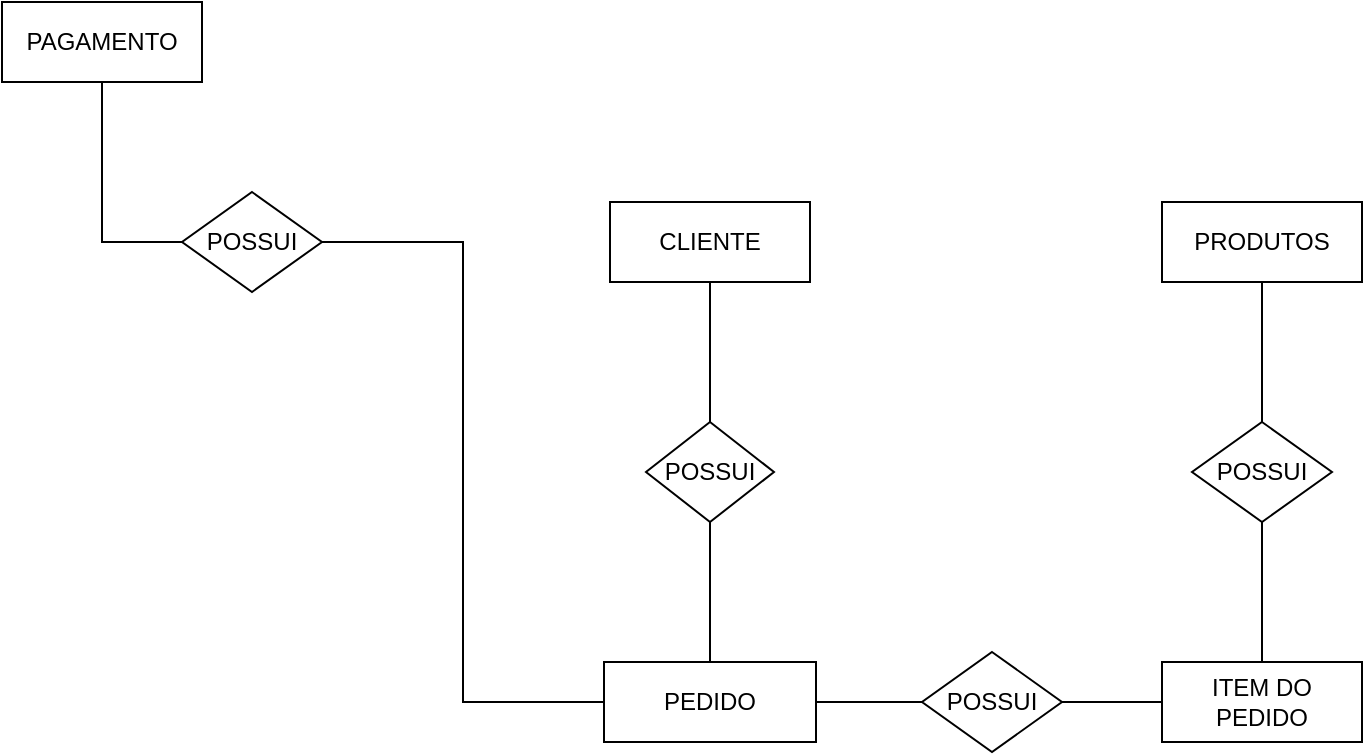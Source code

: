 <mxfile version="26.2.5" pages="3">
  <diagram name="MODELO CONCEITUAL" id="OHXxKzYVwvJXyhF1WQ49">
    <mxGraphModel dx="1044" dy="562" grid="1" gridSize="10" guides="1" tooltips="1" connect="1" arrows="1" fold="1" page="1" pageScale="1" pageWidth="827" pageHeight="1169" math="0" shadow="0">
      <root>
        <mxCell id="0" />
        <mxCell id="1" parent="0" />
        <mxCell id="QPqeQykuAXnZS5lVpcV4-9" style="edgeStyle=orthogonalEdgeStyle;rounded=0;orthogonalLoop=1;jettySize=auto;html=1;exitX=0;exitY=0.5;exitDx=0;exitDy=0;entryX=1;entryY=0.5;entryDx=0;entryDy=0;endArrow=none;startFill=0;" parent="1" source="QPqeQykuAXnZS5lVpcV4-4" target="QPqeQykuAXnZS5lVpcV4-6" edge="1">
          <mxGeometry relative="1" as="geometry" />
        </mxCell>
        <mxCell id="QPqeQykuAXnZS5lVpcV4-13" style="edgeStyle=orthogonalEdgeStyle;rounded=0;orthogonalLoop=1;jettySize=auto;html=1;exitX=0.5;exitY=1;exitDx=0;exitDy=0;entryX=0.5;entryY=0;entryDx=0;entryDy=0;endArrow=none;startFill=0;" parent="1" source="QPqeQykuAXnZS5lVpcV4-1" target="QPqeQykuAXnZS5lVpcV4-8" edge="1">
          <mxGeometry relative="1" as="geometry" />
        </mxCell>
        <mxCell id="QPqeQykuAXnZS5lVpcV4-1" value="CLIENTE" style="whiteSpace=wrap;html=1;align=center;" parent="1" vertex="1">
          <mxGeometry x="374" y="150" width="100" height="40" as="geometry" />
        </mxCell>
        <mxCell id="QPqeQykuAXnZS5lVpcV4-3" value="PRODUTOS" style="whiteSpace=wrap;html=1;align=center;" parent="1" vertex="1">
          <mxGeometry x="650" y="150" width="100" height="40" as="geometry" />
        </mxCell>
        <mxCell id="wJ0aEn9u4mzqH-W8fHID-7" style="edgeStyle=orthogonalEdgeStyle;rounded=0;orthogonalLoop=1;jettySize=auto;html=1;entryX=0;entryY=0.5;entryDx=0;entryDy=0;endArrow=none;startFill=0;" edge="1" parent="1" source="QPqeQykuAXnZS5lVpcV4-4" target="wJ0aEn9u4mzqH-W8fHID-6">
          <mxGeometry relative="1" as="geometry" />
        </mxCell>
        <mxCell id="QPqeQykuAXnZS5lVpcV4-4" value="PEDIDO" style="whiteSpace=wrap;html=1;align=center;" parent="1" vertex="1">
          <mxGeometry x="371" y="380" width="106" height="40" as="geometry" />
        </mxCell>
        <mxCell id="QPqeQykuAXnZS5lVpcV4-5" value="PAGAMENTO" style="whiteSpace=wrap;html=1;align=center;" parent="1" vertex="1">
          <mxGeometry x="70" y="50" width="100" height="40" as="geometry" />
        </mxCell>
        <mxCell id="QPqeQykuAXnZS5lVpcV4-10" style="edgeStyle=orthogonalEdgeStyle;rounded=0;orthogonalLoop=1;jettySize=auto;html=1;exitX=0;exitY=0.5;exitDx=0;exitDy=0;entryX=0.5;entryY=1;entryDx=0;entryDy=0;endArrow=none;startFill=0;" parent="1" source="QPqeQykuAXnZS5lVpcV4-6" target="QPqeQykuAXnZS5lVpcV4-5" edge="1">
          <mxGeometry relative="1" as="geometry" />
        </mxCell>
        <mxCell id="QPqeQykuAXnZS5lVpcV4-6" value="POSSUI" style="shape=rhombus;perimeter=rhombusPerimeter;whiteSpace=wrap;html=1;align=center;" parent="1" vertex="1">
          <mxGeometry x="160" y="145" width="70" height="50" as="geometry" />
        </mxCell>
        <mxCell id="wJ0aEn9u4mzqH-W8fHID-10" style="edgeStyle=orthogonalEdgeStyle;rounded=0;orthogonalLoop=1;jettySize=auto;html=1;entryX=0.5;entryY=1;entryDx=0;entryDy=0;endArrow=none;startFill=0;" edge="1" parent="1" source="QPqeQykuAXnZS5lVpcV4-7" target="QPqeQykuAXnZS5lVpcV4-3">
          <mxGeometry relative="1" as="geometry" />
        </mxCell>
        <mxCell id="QPqeQykuAXnZS5lVpcV4-7" value="POSSUI" style="shape=rhombus;perimeter=rhombusPerimeter;whiteSpace=wrap;html=1;align=center;" parent="1" vertex="1">
          <mxGeometry x="665" y="260" width="70" height="50" as="geometry" />
        </mxCell>
        <mxCell id="QPqeQykuAXnZS5lVpcV4-14" style="edgeStyle=orthogonalEdgeStyle;rounded=0;orthogonalLoop=1;jettySize=auto;html=1;exitX=0.5;exitY=1;exitDx=0;exitDy=0;entryX=0.5;entryY=0;entryDx=0;entryDy=0;endArrow=none;startFill=0;" parent="1" source="QPqeQykuAXnZS5lVpcV4-8" target="QPqeQykuAXnZS5lVpcV4-4" edge="1">
          <mxGeometry relative="1" as="geometry" />
        </mxCell>
        <mxCell id="QPqeQykuAXnZS5lVpcV4-8" value="POSSUI" style="shape=rhombus;perimeter=rhombusPerimeter;whiteSpace=wrap;html=1;align=center;" parent="1" vertex="1">
          <mxGeometry x="392" y="260" width="64" height="50" as="geometry" />
        </mxCell>
        <mxCell id="wJ0aEn9u4mzqH-W8fHID-9" style="edgeStyle=orthogonalEdgeStyle;rounded=0;orthogonalLoop=1;jettySize=auto;html=1;entryX=0.5;entryY=1;entryDx=0;entryDy=0;endArrow=none;startFill=0;" edge="1" parent="1" source="wJ0aEn9u4mzqH-W8fHID-5" target="QPqeQykuAXnZS5lVpcV4-7">
          <mxGeometry relative="1" as="geometry" />
        </mxCell>
        <mxCell id="wJ0aEn9u4mzqH-W8fHID-5" value="ITEM DO PEDIDO" style="whiteSpace=wrap;html=1;align=center;" vertex="1" parent="1">
          <mxGeometry x="650" y="380" width="100" height="40" as="geometry" />
        </mxCell>
        <mxCell id="wJ0aEn9u4mzqH-W8fHID-8" style="edgeStyle=orthogonalEdgeStyle;rounded=0;orthogonalLoop=1;jettySize=auto;html=1;entryX=0;entryY=0.5;entryDx=0;entryDy=0;endArrow=none;startFill=0;" edge="1" parent="1" source="wJ0aEn9u4mzqH-W8fHID-6" target="wJ0aEn9u4mzqH-W8fHID-5">
          <mxGeometry relative="1" as="geometry" />
        </mxCell>
        <mxCell id="wJ0aEn9u4mzqH-W8fHID-6" value="POSSUI" style="shape=rhombus;perimeter=rhombusPerimeter;whiteSpace=wrap;html=1;align=center;" vertex="1" parent="1">
          <mxGeometry x="530" y="375" width="70" height="50" as="geometry" />
        </mxCell>
      </root>
    </mxGraphModel>
  </diagram>
  <diagram id="NQlBLDPzrBL4ELKi4IVq" name="MODELO LOGICO">
    <mxGraphModel dx="1044" dy="562" grid="1" gridSize="10" guides="1" tooltips="1" connect="1" arrows="1" fold="1" page="1" pageScale="1" pageWidth="827" pageHeight="1169" math="0" shadow="0">
      <root>
        <mxCell id="0" />
        <mxCell id="1" parent="0" />
        <mxCell id="fvpyDLJvkSsFV6UcBFtj-1" value="PAGAMENTO&amp;nbsp;" style="shape=table;startSize=30;container=1;collapsible=1;childLayout=tableLayout;fixedRows=1;rowLines=0;fontStyle=1;align=center;resizeLast=1;html=1;" vertex="1" parent="1">
          <mxGeometry x="40" y="40" width="180" height="180" as="geometry" />
        </mxCell>
        <mxCell id="fvpyDLJvkSsFV6UcBFtj-2" value="" style="shape=tableRow;horizontal=0;startSize=0;swimlaneHead=0;swimlaneBody=0;fillColor=none;collapsible=0;dropTarget=0;points=[[0,0.5],[1,0.5]];portConstraint=eastwest;top=0;left=0;right=0;bottom=1;" vertex="1" parent="fvpyDLJvkSsFV6UcBFtj-1">
          <mxGeometry y="30" width="180" height="30" as="geometry" />
        </mxCell>
        <mxCell id="fvpyDLJvkSsFV6UcBFtj-3" value="PK" style="shape=partialRectangle;connectable=0;fillColor=none;top=0;left=0;bottom=0;right=0;fontStyle=1;overflow=hidden;whiteSpace=wrap;html=1;" vertex="1" parent="fvpyDLJvkSsFV6UcBFtj-2">
          <mxGeometry width="30" height="30" as="geometry">
            <mxRectangle width="30" height="30" as="alternateBounds" />
          </mxGeometry>
        </mxCell>
        <mxCell id="fvpyDLJvkSsFV6UcBFtj-4" value="IdPagamentos" style="shape=partialRectangle;connectable=0;fillColor=none;top=0;left=0;bottom=0;right=0;align=left;spacingLeft=6;fontStyle=5;overflow=hidden;whiteSpace=wrap;html=1;" vertex="1" parent="fvpyDLJvkSsFV6UcBFtj-2">
          <mxGeometry x="30" width="150" height="30" as="geometry">
            <mxRectangle width="150" height="30" as="alternateBounds" />
          </mxGeometry>
        </mxCell>
        <mxCell id="fvpyDLJvkSsFV6UcBFtj-5" value="" style="shape=tableRow;horizontal=0;startSize=0;swimlaneHead=0;swimlaneBody=0;fillColor=none;collapsible=0;dropTarget=0;points=[[0,0.5],[1,0.5]];portConstraint=eastwest;top=0;left=0;right=0;bottom=0;" vertex="1" parent="fvpyDLJvkSsFV6UcBFtj-1">
          <mxGeometry y="60" width="180" height="30" as="geometry" />
        </mxCell>
        <mxCell id="fvpyDLJvkSsFV6UcBFtj-6" value="" style="shape=partialRectangle;connectable=0;fillColor=none;top=0;left=0;bottom=0;right=0;editable=1;overflow=hidden;whiteSpace=wrap;html=1;" vertex="1" parent="fvpyDLJvkSsFV6UcBFtj-5">
          <mxGeometry width="30" height="30" as="geometry">
            <mxRectangle width="30" height="30" as="alternateBounds" />
          </mxGeometry>
        </mxCell>
        <mxCell id="fvpyDLJvkSsFV6UcBFtj-7" value="FormaPagamento&amp;nbsp;" style="shape=partialRectangle;connectable=0;fillColor=none;top=0;left=0;bottom=0;right=0;align=left;spacingLeft=6;overflow=hidden;whiteSpace=wrap;html=1;" vertex="1" parent="fvpyDLJvkSsFV6UcBFtj-5">
          <mxGeometry x="30" width="150" height="30" as="geometry">
            <mxRectangle width="150" height="30" as="alternateBounds" />
          </mxGeometry>
        </mxCell>
        <mxCell id="fvpyDLJvkSsFV6UcBFtj-8" value="" style="shape=tableRow;horizontal=0;startSize=0;swimlaneHead=0;swimlaneBody=0;fillColor=none;collapsible=0;dropTarget=0;points=[[0,0.5],[1,0.5]];portConstraint=eastwest;top=0;left=0;right=0;bottom=0;" vertex="1" parent="fvpyDLJvkSsFV6UcBFtj-1">
          <mxGeometry y="90" width="180" height="30" as="geometry" />
        </mxCell>
        <mxCell id="fvpyDLJvkSsFV6UcBFtj-9" value="" style="shape=partialRectangle;connectable=0;fillColor=none;top=0;left=0;bottom=0;right=0;editable=1;overflow=hidden;whiteSpace=wrap;html=1;" vertex="1" parent="fvpyDLJvkSsFV6UcBFtj-8">
          <mxGeometry width="30" height="30" as="geometry">
            <mxRectangle width="30" height="30" as="alternateBounds" />
          </mxGeometry>
        </mxCell>
        <mxCell id="fvpyDLJvkSsFV6UcBFtj-10" value="StatusPagamento" style="shape=partialRectangle;connectable=0;fillColor=none;top=0;left=0;bottom=0;right=0;align=left;spacingLeft=6;overflow=hidden;whiteSpace=wrap;html=1;" vertex="1" parent="fvpyDLJvkSsFV6UcBFtj-8">
          <mxGeometry x="30" width="150" height="30" as="geometry">
            <mxRectangle width="150" height="30" as="alternateBounds" />
          </mxGeometry>
        </mxCell>
        <mxCell id="fvpyDLJvkSsFV6UcBFtj-11" value="" style="shape=tableRow;horizontal=0;startSize=0;swimlaneHead=0;swimlaneBody=0;fillColor=none;collapsible=0;dropTarget=0;points=[[0,0.5],[1,0.5]];portConstraint=eastwest;top=0;left=0;right=0;bottom=0;" vertex="1" parent="fvpyDLJvkSsFV6UcBFtj-1">
          <mxGeometry y="120" width="180" height="30" as="geometry" />
        </mxCell>
        <mxCell id="fvpyDLJvkSsFV6UcBFtj-12" value="" style="shape=partialRectangle;connectable=0;fillColor=none;top=0;left=0;bottom=0;right=0;editable=1;overflow=hidden;whiteSpace=wrap;html=1;" vertex="1" parent="fvpyDLJvkSsFV6UcBFtj-11">
          <mxGeometry width="30" height="30" as="geometry">
            <mxRectangle width="30" height="30" as="alternateBounds" />
          </mxGeometry>
        </mxCell>
        <mxCell id="fvpyDLJvkSsFV6UcBFtj-13" value="DataPagamento&amp;nbsp;" style="shape=partialRectangle;connectable=0;fillColor=none;top=0;left=0;bottom=0;right=0;align=left;spacingLeft=6;overflow=hidden;whiteSpace=wrap;html=1;" vertex="1" parent="fvpyDLJvkSsFV6UcBFtj-11">
          <mxGeometry x="30" width="150" height="30" as="geometry">
            <mxRectangle width="150" height="30" as="alternateBounds" />
          </mxGeometry>
        </mxCell>
        <mxCell id="vSTX5ZrNJ1YUzYhLHOJF-1" value="" style="shape=tableRow;horizontal=0;startSize=0;swimlaneHead=0;swimlaneBody=0;fillColor=none;collapsible=0;dropTarget=0;points=[[0,0.5],[1,0.5]];portConstraint=eastwest;top=0;left=0;right=0;bottom=1;" vertex="1" parent="fvpyDLJvkSsFV6UcBFtj-1">
          <mxGeometry y="150" width="180" height="30" as="geometry" />
        </mxCell>
        <mxCell id="vSTX5ZrNJ1YUzYhLHOJF-2" value="FK" style="shape=partialRectangle;connectable=0;fillColor=none;top=0;left=0;bottom=0;right=0;fontStyle=1;overflow=hidden;whiteSpace=wrap;html=1;" vertex="1" parent="vSTX5ZrNJ1YUzYhLHOJF-1">
          <mxGeometry width="30" height="30" as="geometry">
            <mxRectangle width="30" height="30" as="alternateBounds" />
          </mxGeometry>
        </mxCell>
        <mxCell id="vSTX5ZrNJ1YUzYhLHOJF-3" value="IdPedido" style="shape=partialRectangle;connectable=0;fillColor=none;top=0;left=0;bottom=0;right=0;align=left;spacingLeft=6;fontStyle=5;overflow=hidden;whiteSpace=wrap;html=1;" vertex="1" parent="vSTX5ZrNJ1YUzYhLHOJF-1">
          <mxGeometry x="30" width="150" height="30" as="geometry">
            <mxRectangle width="150" height="30" as="alternateBounds" />
          </mxGeometry>
        </mxCell>
        <mxCell id="fvpyDLJvkSsFV6UcBFtj-14" value="PRODUTO&amp;nbsp;" style="shape=table;startSize=30;container=1;collapsible=1;childLayout=tableLayout;fixedRows=1;rowLines=0;fontStyle=1;align=center;resizeLast=1;html=1;" vertex="1" parent="1">
          <mxGeometry x="710" y="310" width="180" height="240" as="geometry" />
        </mxCell>
        <mxCell id="fvpyDLJvkSsFV6UcBFtj-15" value="" style="shape=tableRow;horizontal=0;startSize=0;swimlaneHead=0;swimlaneBody=0;fillColor=none;collapsible=0;dropTarget=0;points=[[0,0.5],[1,0.5]];portConstraint=eastwest;top=0;left=0;right=0;bottom=1;" vertex="1" parent="fvpyDLJvkSsFV6UcBFtj-14">
          <mxGeometry y="30" width="180" height="30" as="geometry" />
        </mxCell>
        <mxCell id="fvpyDLJvkSsFV6UcBFtj-16" value="PK" style="shape=partialRectangle;connectable=0;fillColor=none;top=0;left=0;bottom=0;right=0;fontStyle=1;overflow=hidden;whiteSpace=wrap;html=1;" vertex="1" parent="fvpyDLJvkSsFV6UcBFtj-15">
          <mxGeometry width="30" height="30" as="geometry">
            <mxRectangle width="30" height="30" as="alternateBounds" />
          </mxGeometry>
        </mxCell>
        <mxCell id="fvpyDLJvkSsFV6UcBFtj-17" value="IdProdutos" style="shape=partialRectangle;connectable=0;fillColor=none;top=0;left=0;bottom=0;right=0;align=left;spacingLeft=6;fontStyle=5;overflow=hidden;whiteSpace=wrap;html=1;" vertex="1" parent="fvpyDLJvkSsFV6UcBFtj-15">
          <mxGeometry x="30" width="150" height="30" as="geometry">
            <mxRectangle width="150" height="30" as="alternateBounds" />
          </mxGeometry>
        </mxCell>
        <mxCell id="fvpyDLJvkSsFV6UcBFtj-18" value="" style="shape=tableRow;horizontal=0;startSize=0;swimlaneHead=0;swimlaneBody=0;fillColor=none;collapsible=0;dropTarget=0;points=[[0,0.5],[1,0.5]];portConstraint=eastwest;top=0;left=0;right=0;bottom=0;" vertex="1" parent="fvpyDLJvkSsFV6UcBFtj-14">
          <mxGeometry y="60" width="180" height="30" as="geometry" />
        </mxCell>
        <mxCell id="fvpyDLJvkSsFV6UcBFtj-19" value="" style="shape=partialRectangle;connectable=0;fillColor=none;top=0;left=0;bottom=0;right=0;editable=1;overflow=hidden;whiteSpace=wrap;html=1;" vertex="1" parent="fvpyDLJvkSsFV6UcBFtj-18">
          <mxGeometry width="30" height="30" as="geometry">
            <mxRectangle width="30" height="30" as="alternateBounds" />
          </mxGeometry>
        </mxCell>
        <mxCell id="fvpyDLJvkSsFV6UcBFtj-20" value="NomeProduto" style="shape=partialRectangle;connectable=0;fillColor=none;top=0;left=0;bottom=0;right=0;align=left;spacingLeft=6;overflow=hidden;whiteSpace=wrap;html=1;" vertex="1" parent="fvpyDLJvkSsFV6UcBFtj-18">
          <mxGeometry x="30" width="150" height="30" as="geometry">
            <mxRectangle width="150" height="30" as="alternateBounds" />
          </mxGeometry>
        </mxCell>
        <mxCell id="fvpyDLJvkSsFV6UcBFtj-21" value="" style="shape=tableRow;horizontal=0;startSize=0;swimlaneHead=0;swimlaneBody=0;fillColor=none;collapsible=0;dropTarget=0;points=[[0,0.5],[1,0.5]];portConstraint=eastwest;top=0;left=0;right=0;bottom=0;" vertex="1" parent="fvpyDLJvkSsFV6UcBFtj-14">
          <mxGeometry y="90" width="180" height="30" as="geometry" />
        </mxCell>
        <mxCell id="fvpyDLJvkSsFV6UcBFtj-22" value="" style="shape=partialRectangle;connectable=0;fillColor=none;top=0;left=0;bottom=0;right=0;editable=1;overflow=hidden;whiteSpace=wrap;html=1;" vertex="1" parent="fvpyDLJvkSsFV6UcBFtj-21">
          <mxGeometry width="30" height="30" as="geometry">
            <mxRectangle width="30" height="30" as="alternateBounds" />
          </mxGeometry>
        </mxCell>
        <mxCell id="fvpyDLJvkSsFV6UcBFtj-23" value="Descricao" style="shape=partialRectangle;connectable=0;fillColor=none;top=0;left=0;bottom=0;right=0;align=left;spacingLeft=6;overflow=hidden;whiteSpace=wrap;html=1;" vertex="1" parent="fvpyDLJvkSsFV6UcBFtj-21">
          <mxGeometry x="30" width="150" height="30" as="geometry">
            <mxRectangle width="150" height="30" as="alternateBounds" />
          </mxGeometry>
        </mxCell>
        <mxCell id="fvpyDLJvkSsFV6UcBFtj-24" value="" style="shape=tableRow;horizontal=0;startSize=0;swimlaneHead=0;swimlaneBody=0;fillColor=none;collapsible=0;dropTarget=0;points=[[0,0.5],[1,0.5]];portConstraint=eastwest;top=0;left=0;right=0;bottom=0;" vertex="1" parent="fvpyDLJvkSsFV6UcBFtj-14">
          <mxGeometry y="120" width="180" height="30" as="geometry" />
        </mxCell>
        <mxCell id="fvpyDLJvkSsFV6UcBFtj-25" value="" style="shape=partialRectangle;connectable=0;fillColor=none;top=0;left=0;bottom=0;right=0;editable=1;overflow=hidden;whiteSpace=wrap;html=1;" vertex="1" parent="fvpyDLJvkSsFV6UcBFtj-24">
          <mxGeometry width="30" height="30" as="geometry">
            <mxRectangle width="30" height="30" as="alternateBounds" />
          </mxGeometry>
        </mxCell>
        <mxCell id="fvpyDLJvkSsFV6UcBFtj-26" value="preco" style="shape=partialRectangle;connectable=0;fillColor=none;top=0;left=0;bottom=0;right=0;align=left;spacingLeft=6;overflow=hidden;whiteSpace=wrap;html=1;" vertex="1" parent="fvpyDLJvkSsFV6UcBFtj-24">
          <mxGeometry x="30" width="150" height="30" as="geometry">
            <mxRectangle width="150" height="30" as="alternateBounds" />
          </mxGeometry>
        </mxCell>
        <mxCell id="s1me3yJdeNVa5lonB-B1-7" value="" style="shape=tableRow;horizontal=0;startSize=0;swimlaneHead=0;swimlaneBody=0;fillColor=none;collapsible=0;dropTarget=0;points=[[0,0.5],[1,0.5]];portConstraint=eastwest;top=0;left=0;right=0;bottom=0;" vertex="1" parent="fvpyDLJvkSsFV6UcBFtj-14">
          <mxGeometry y="150" width="180" height="30" as="geometry" />
        </mxCell>
        <mxCell id="s1me3yJdeNVa5lonB-B1-8" value="" style="shape=partialRectangle;connectable=0;fillColor=none;top=0;left=0;bottom=0;right=0;editable=1;overflow=hidden;whiteSpace=wrap;html=1;" vertex="1" parent="s1me3yJdeNVa5lonB-B1-7">
          <mxGeometry width="30" height="30" as="geometry">
            <mxRectangle width="30" height="30" as="alternateBounds" />
          </mxGeometry>
        </mxCell>
        <mxCell id="s1me3yJdeNVa5lonB-B1-9" value="EstoqueDisponível" style="shape=partialRectangle;connectable=0;fillColor=none;top=0;left=0;bottom=0;right=0;align=left;spacingLeft=6;overflow=hidden;whiteSpace=wrap;html=1;" vertex="1" parent="s1me3yJdeNVa5lonB-B1-7">
          <mxGeometry x="30" width="150" height="30" as="geometry">
            <mxRectangle width="150" height="30" as="alternateBounds" />
          </mxGeometry>
        </mxCell>
        <mxCell id="s1me3yJdeNVa5lonB-B1-10" value="" style="shape=tableRow;horizontal=0;startSize=0;swimlaneHead=0;swimlaneBody=0;fillColor=none;collapsible=0;dropTarget=0;points=[[0,0.5],[1,0.5]];portConstraint=eastwest;top=0;left=0;right=0;bottom=0;" vertex="1" parent="fvpyDLJvkSsFV6UcBFtj-14">
          <mxGeometry y="180" width="180" height="30" as="geometry" />
        </mxCell>
        <mxCell id="s1me3yJdeNVa5lonB-B1-11" value="" style="shape=partialRectangle;connectable=0;fillColor=none;top=0;left=0;bottom=0;right=0;editable=1;overflow=hidden;whiteSpace=wrap;html=1;" vertex="1" parent="s1me3yJdeNVa5lonB-B1-10">
          <mxGeometry width="30" height="30" as="geometry">
            <mxRectangle width="30" height="30" as="alternateBounds" />
          </mxGeometry>
        </mxCell>
        <mxCell id="s1me3yJdeNVa5lonB-B1-12" value="CategoriaProduto" style="shape=partialRectangle;connectable=0;fillColor=none;top=0;left=0;bottom=0;right=0;align=left;spacingLeft=6;overflow=hidden;whiteSpace=wrap;html=1;" vertex="1" parent="s1me3yJdeNVa5lonB-B1-10">
          <mxGeometry x="30" width="150" height="30" as="geometry">
            <mxRectangle width="150" height="30" as="alternateBounds" />
          </mxGeometry>
        </mxCell>
        <mxCell id="s1me3yJdeNVa5lonB-B1-32" value="" style="shape=tableRow;horizontal=0;startSize=0;swimlaneHead=0;swimlaneBody=0;fillColor=none;collapsible=0;dropTarget=0;points=[[0,0.5],[1,0.5]];portConstraint=eastwest;top=0;left=0;right=0;bottom=0;" vertex="1" parent="fvpyDLJvkSsFV6UcBFtj-14">
          <mxGeometry y="210" width="180" height="30" as="geometry" />
        </mxCell>
        <mxCell id="s1me3yJdeNVa5lonB-B1-33" value="" style="shape=partialRectangle;connectable=0;fillColor=none;top=0;left=0;bottom=0;right=0;editable=1;overflow=hidden;whiteSpace=wrap;html=1;" vertex="1" parent="s1me3yJdeNVa5lonB-B1-32">
          <mxGeometry width="30" height="30" as="geometry">
            <mxRectangle width="30" height="30" as="alternateBounds" />
          </mxGeometry>
        </mxCell>
        <mxCell id="s1me3yJdeNVa5lonB-B1-34" value="imagem" style="shape=partialRectangle;connectable=0;fillColor=none;top=0;left=0;bottom=0;right=0;align=left;spacingLeft=6;overflow=hidden;whiteSpace=wrap;html=1;" vertex="1" parent="s1me3yJdeNVa5lonB-B1-32">
          <mxGeometry x="30" width="150" height="30" as="geometry">
            <mxRectangle width="150" height="30" as="alternateBounds" />
          </mxGeometry>
        </mxCell>
        <mxCell id="fvpyDLJvkSsFV6UcBFtj-27" value="PEDIDO" style="shape=table;startSize=25;container=1;collapsible=1;childLayout=tableLayout;fixedRows=1;rowLines=0;fontStyle=1;align=center;resizeLast=1;html=1;" vertex="1" parent="1">
          <mxGeometry x="310" y="40" width="180" height="180" as="geometry" />
        </mxCell>
        <mxCell id="fvpyDLJvkSsFV6UcBFtj-28" value="" style="shape=tableRow;horizontal=0;startSize=0;swimlaneHead=0;swimlaneBody=0;fillColor=none;collapsible=0;dropTarget=0;points=[[0,0.5],[1,0.5]];portConstraint=eastwest;top=0;left=0;right=0;bottom=1;" vertex="1" parent="fvpyDLJvkSsFV6UcBFtj-27">
          <mxGeometry y="25" width="180" height="30" as="geometry" />
        </mxCell>
        <mxCell id="fvpyDLJvkSsFV6UcBFtj-29" value="PK" style="shape=partialRectangle;connectable=0;fillColor=none;top=0;left=0;bottom=0;right=0;fontStyle=1;overflow=hidden;whiteSpace=wrap;html=1;" vertex="1" parent="fvpyDLJvkSsFV6UcBFtj-28">
          <mxGeometry width="30" height="30" as="geometry">
            <mxRectangle width="30" height="30" as="alternateBounds" />
          </mxGeometry>
        </mxCell>
        <mxCell id="fvpyDLJvkSsFV6UcBFtj-30" value="IdPedido" style="shape=partialRectangle;connectable=0;fillColor=none;top=0;left=0;bottom=0;right=0;align=left;spacingLeft=6;fontStyle=5;overflow=hidden;whiteSpace=wrap;html=1;" vertex="1" parent="fvpyDLJvkSsFV6UcBFtj-28">
          <mxGeometry x="30" width="150" height="30" as="geometry">
            <mxRectangle width="150" height="30" as="alternateBounds" />
          </mxGeometry>
        </mxCell>
        <mxCell id="fvpyDLJvkSsFV6UcBFtj-31" value="" style="shape=tableRow;horizontal=0;startSize=0;swimlaneHead=0;swimlaneBody=0;fillColor=none;collapsible=0;dropTarget=0;points=[[0,0.5],[1,0.5]];portConstraint=eastwest;top=0;left=0;right=0;bottom=0;" vertex="1" parent="fvpyDLJvkSsFV6UcBFtj-27">
          <mxGeometry y="55" width="180" height="30" as="geometry" />
        </mxCell>
        <mxCell id="fvpyDLJvkSsFV6UcBFtj-32" value="" style="shape=partialRectangle;connectable=0;fillColor=none;top=0;left=0;bottom=0;right=0;editable=1;overflow=hidden;whiteSpace=wrap;html=1;" vertex="1" parent="fvpyDLJvkSsFV6UcBFtj-31">
          <mxGeometry width="30" height="30" as="geometry">
            <mxRectangle width="30" height="30" as="alternateBounds" />
          </mxGeometry>
        </mxCell>
        <mxCell id="fvpyDLJvkSsFV6UcBFtj-33" value="DataPedido" style="shape=partialRectangle;connectable=0;fillColor=none;top=0;left=0;bottom=0;right=0;align=left;spacingLeft=6;overflow=hidden;whiteSpace=wrap;html=1;" vertex="1" parent="fvpyDLJvkSsFV6UcBFtj-31">
          <mxGeometry x="30" width="150" height="30" as="geometry">
            <mxRectangle width="150" height="30" as="alternateBounds" />
          </mxGeometry>
        </mxCell>
        <mxCell id="fvpyDLJvkSsFV6UcBFtj-34" value="" style="shape=tableRow;horizontal=0;startSize=0;swimlaneHead=0;swimlaneBody=0;fillColor=none;collapsible=0;dropTarget=0;points=[[0,0.5],[1,0.5]];portConstraint=eastwest;top=0;left=0;right=0;bottom=0;" vertex="1" parent="fvpyDLJvkSsFV6UcBFtj-27">
          <mxGeometry y="85" width="180" height="30" as="geometry" />
        </mxCell>
        <mxCell id="fvpyDLJvkSsFV6UcBFtj-35" value="" style="shape=partialRectangle;connectable=0;fillColor=none;top=0;left=0;bottom=0;right=0;editable=1;overflow=hidden;whiteSpace=wrap;html=1;" vertex="1" parent="fvpyDLJvkSsFV6UcBFtj-34">
          <mxGeometry width="30" height="30" as="geometry">
            <mxRectangle width="30" height="30" as="alternateBounds" />
          </mxGeometry>
        </mxCell>
        <mxCell id="fvpyDLJvkSsFV6UcBFtj-36" value="StatusPedido" style="shape=partialRectangle;connectable=0;fillColor=none;top=0;left=0;bottom=0;right=0;align=left;spacingLeft=6;overflow=hidden;whiteSpace=wrap;html=1;" vertex="1" parent="fvpyDLJvkSsFV6UcBFtj-34">
          <mxGeometry x="30" width="150" height="30" as="geometry">
            <mxRectangle width="150" height="30" as="alternateBounds" />
          </mxGeometry>
        </mxCell>
        <mxCell id="fvpyDLJvkSsFV6UcBFtj-37" value="" style="shape=tableRow;horizontal=0;startSize=0;swimlaneHead=0;swimlaneBody=0;fillColor=none;collapsible=0;dropTarget=0;points=[[0,0.5],[1,0.5]];portConstraint=eastwest;top=0;left=0;right=0;bottom=0;" vertex="1" parent="fvpyDLJvkSsFV6UcBFtj-27">
          <mxGeometry y="115" width="180" height="30" as="geometry" />
        </mxCell>
        <mxCell id="fvpyDLJvkSsFV6UcBFtj-38" value="" style="shape=partialRectangle;connectable=0;fillColor=none;top=0;left=0;bottom=0;right=0;editable=1;overflow=hidden;whiteSpace=wrap;html=1;" vertex="1" parent="fvpyDLJvkSsFV6UcBFtj-37">
          <mxGeometry width="30" height="30" as="geometry">
            <mxRectangle width="30" height="30" as="alternateBounds" />
          </mxGeometry>
        </mxCell>
        <mxCell id="fvpyDLJvkSsFV6UcBFtj-39" value="Valor total" style="shape=partialRectangle;connectable=0;fillColor=none;top=0;left=0;bottom=0;right=0;align=left;spacingLeft=6;overflow=hidden;whiteSpace=wrap;html=1;" vertex="1" parent="fvpyDLJvkSsFV6UcBFtj-37">
          <mxGeometry x="30" width="150" height="30" as="geometry">
            <mxRectangle width="150" height="30" as="alternateBounds" />
          </mxGeometry>
        </mxCell>
        <mxCell id="nr0ZDXl2GQIdaGWIzGJN-1" value="" style="shape=tableRow;horizontal=0;startSize=0;swimlaneHead=0;swimlaneBody=0;fillColor=none;collapsible=0;dropTarget=0;points=[[0,0.5],[1,0.5]];portConstraint=eastwest;top=0;left=0;right=0;bottom=1;" vertex="1" parent="fvpyDLJvkSsFV6UcBFtj-27">
          <mxGeometry y="145" width="180" height="30" as="geometry" />
        </mxCell>
        <mxCell id="nr0ZDXl2GQIdaGWIzGJN-2" value="FK" style="shape=partialRectangle;connectable=0;fillColor=none;top=0;left=0;bottom=0;right=0;fontStyle=1;overflow=hidden;whiteSpace=wrap;html=1;" vertex="1" parent="nr0ZDXl2GQIdaGWIzGJN-1">
          <mxGeometry width="30" height="30" as="geometry">
            <mxRectangle width="30" height="30" as="alternateBounds" />
          </mxGeometry>
        </mxCell>
        <mxCell id="nr0ZDXl2GQIdaGWIzGJN-3" value="IdCliente" style="shape=partialRectangle;connectable=0;fillColor=none;top=0;left=0;bottom=0;right=0;align=left;spacingLeft=6;fontStyle=5;overflow=hidden;whiteSpace=wrap;html=1;" vertex="1" parent="nr0ZDXl2GQIdaGWIzGJN-1">
          <mxGeometry x="30" width="150" height="30" as="geometry">
            <mxRectangle width="150" height="30" as="alternateBounds" />
          </mxGeometry>
        </mxCell>
        <mxCell id="fvpyDLJvkSsFV6UcBFtj-40" value="ITEM DO PEDIDO" style="shape=table;startSize=30;container=1;collapsible=1;childLayout=tableLayout;fixedRows=1;rowLines=0;fontStyle=1;align=center;resizeLast=1;html=1;" vertex="1" parent="1">
          <mxGeometry x="740" y="55" width="180" height="150" as="geometry" />
        </mxCell>
        <mxCell id="fvpyDLJvkSsFV6UcBFtj-41" value="" style="shape=tableRow;horizontal=0;startSize=0;swimlaneHead=0;swimlaneBody=0;fillColor=none;collapsible=0;dropTarget=0;points=[[0,0.5],[1,0.5]];portConstraint=eastwest;top=0;left=0;right=0;bottom=1;" vertex="1" parent="fvpyDLJvkSsFV6UcBFtj-40">
          <mxGeometry y="30" width="180" height="30" as="geometry" />
        </mxCell>
        <mxCell id="fvpyDLJvkSsFV6UcBFtj-42" value="PK" style="shape=partialRectangle;connectable=0;fillColor=none;top=0;left=0;bottom=0;right=0;fontStyle=1;overflow=hidden;whiteSpace=wrap;html=1;" vertex="1" parent="fvpyDLJvkSsFV6UcBFtj-41">
          <mxGeometry width="30" height="30" as="geometry">
            <mxRectangle width="30" height="30" as="alternateBounds" />
          </mxGeometry>
        </mxCell>
        <mxCell id="fvpyDLJvkSsFV6UcBFtj-43" value="IdItem do pedido" style="shape=partialRectangle;connectable=0;fillColor=none;top=0;left=0;bottom=0;right=0;align=left;spacingLeft=6;fontStyle=5;overflow=hidden;whiteSpace=wrap;html=1;" vertex="1" parent="fvpyDLJvkSsFV6UcBFtj-41">
          <mxGeometry x="30" width="150" height="30" as="geometry">
            <mxRectangle width="150" height="30" as="alternateBounds" />
          </mxGeometry>
        </mxCell>
        <mxCell id="fvpyDLJvkSsFV6UcBFtj-44" value="" style="shape=tableRow;horizontal=0;startSize=0;swimlaneHead=0;swimlaneBody=0;fillColor=none;collapsible=0;dropTarget=0;points=[[0,0.5],[1,0.5]];portConstraint=eastwest;top=0;left=0;right=0;bottom=0;" vertex="1" parent="fvpyDLJvkSsFV6UcBFtj-40">
          <mxGeometry y="60" width="180" height="30" as="geometry" />
        </mxCell>
        <mxCell id="fvpyDLJvkSsFV6UcBFtj-45" value="" style="shape=partialRectangle;connectable=0;fillColor=none;top=0;left=0;bottom=0;right=0;editable=1;overflow=hidden;whiteSpace=wrap;html=1;" vertex="1" parent="fvpyDLJvkSsFV6UcBFtj-44">
          <mxGeometry width="30" height="30" as="geometry">
            <mxRectangle width="30" height="30" as="alternateBounds" />
          </mxGeometry>
        </mxCell>
        <mxCell id="fvpyDLJvkSsFV6UcBFtj-46" value="Quantidade" style="shape=partialRectangle;connectable=0;fillColor=none;top=0;left=0;bottom=0;right=0;align=left;spacingLeft=6;overflow=hidden;whiteSpace=wrap;html=1;" vertex="1" parent="fvpyDLJvkSsFV6UcBFtj-44">
          <mxGeometry x="30" width="150" height="30" as="geometry">
            <mxRectangle width="150" height="30" as="alternateBounds" />
          </mxGeometry>
        </mxCell>
        <mxCell id="bjDhixEaUABfix_J7zlN-1" value="" style="shape=tableRow;horizontal=0;startSize=0;swimlaneHead=0;swimlaneBody=0;fillColor=none;collapsible=0;dropTarget=0;points=[[0,0.5],[1,0.5]];portConstraint=eastwest;top=0;left=0;right=0;bottom=1;" vertex="1" parent="fvpyDLJvkSsFV6UcBFtj-40">
          <mxGeometry y="90" width="180" height="30" as="geometry" />
        </mxCell>
        <mxCell id="bjDhixEaUABfix_J7zlN-2" value="FK" style="shape=partialRectangle;connectable=0;fillColor=none;top=0;left=0;bottom=0;right=0;fontStyle=1;overflow=hidden;whiteSpace=wrap;html=1;" vertex="1" parent="bjDhixEaUABfix_J7zlN-1">
          <mxGeometry width="30" height="30" as="geometry">
            <mxRectangle width="30" height="30" as="alternateBounds" />
          </mxGeometry>
        </mxCell>
        <mxCell id="bjDhixEaUABfix_J7zlN-3" value="Produto" style="shape=partialRectangle;connectable=0;fillColor=none;top=0;left=0;bottom=0;right=0;align=left;spacingLeft=6;fontStyle=5;overflow=hidden;whiteSpace=wrap;html=1;" vertex="1" parent="bjDhixEaUABfix_J7zlN-1">
          <mxGeometry x="30" width="150" height="30" as="geometry">
            <mxRectangle width="150" height="30" as="alternateBounds" />
          </mxGeometry>
        </mxCell>
        <mxCell id="bjDhixEaUABfix_J7zlN-4" value="" style="shape=tableRow;horizontal=0;startSize=0;swimlaneHead=0;swimlaneBody=0;fillColor=none;collapsible=0;dropTarget=0;points=[[0,0.5],[1,0.5]];portConstraint=eastwest;top=0;left=0;right=0;bottom=1;" vertex="1" parent="fvpyDLJvkSsFV6UcBFtj-40">
          <mxGeometry y="120" width="180" height="30" as="geometry" />
        </mxCell>
        <mxCell id="bjDhixEaUABfix_J7zlN-5" value="FK" style="shape=partialRectangle;connectable=0;fillColor=none;top=0;left=0;bottom=0;right=0;fontStyle=1;overflow=hidden;whiteSpace=wrap;html=1;" vertex="1" parent="bjDhixEaUABfix_J7zlN-4">
          <mxGeometry width="30" height="30" as="geometry">
            <mxRectangle width="30" height="30" as="alternateBounds" />
          </mxGeometry>
        </mxCell>
        <mxCell id="bjDhixEaUABfix_J7zlN-6" value="IdPedido" style="shape=partialRectangle;connectable=0;fillColor=none;top=0;left=0;bottom=0;right=0;align=left;spacingLeft=6;fontStyle=5;overflow=hidden;whiteSpace=wrap;html=1;" vertex="1" parent="bjDhixEaUABfix_J7zlN-4">
          <mxGeometry x="30" width="150" height="30" as="geometry">
            <mxRectangle width="150" height="30" as="alternateBounds" />
          </mxGeometry>
        </mxCell>
        <mxCell id="fvpyDLJvkSsFV6UcBFtj-53" value="CLIENTE&amp;nbsp;" style="shape=table;startSize=30;container=1;collapsible=1;childLayout=tableLayout;fixedRows=1;rowLines=0;fontStyle=1;align=center;resizeLast=1;html=1;" vertex="1" parent="1">
          <mxGeometry x="350" y="300" width="180" height="210" as="geometry" />
        </mxCell>
        <mxCell id="fvpyDLJvkSsFV6UcBFtj-54" value="" style="shape=tableRow;horizontal=0;startSize=0;swimlaneHead=0;swimlaneBody=0;fillColor=none;collapsible=0;dropTarget=0;points=[[0,0.5],[1,0.5]];portConstraint=eastwest;top=0;left=0;right=0;bottom=1;" vertex="1" parent="fvpyDLJvkSsFV6UcBFtj-53">
          <mxGeometry y="30" width="180" height="30" as="geometry" />
        </mxCell>
        <mxCell id="fvpyDLJvkSsFV6UcBFtj-55" value="PK" style="shape=partialRectangle;connectable=0;fillColor=none;top=0;left=0;bottom=0;right=0;fontStyle=1;overflow=hidden;whiteSpace=wrap;html=1;" vertex="1" parent="fvpyDLJvkSsFV6UcBFtj-54">
          <mxGeometry width="30" height="30" as="geometry">
            <mxRectangle width="30" height="30" as="alternateBounds" />
          </mxGeometry>
        </mxCell>
        <mxCell id="fvpyDLJvkSsFV6UcBFtj-56" value="IdClientes" style="shape=partialRectangle;connectable=0;fillColor=none;top=0;left=0;bottom=0;right=0;align=left;spacingLeft=6;fontStyle=5;overflow=hidden;whiteSpace=wrap;html=1;" vertex="1" parent="fvpyDLJvkSsFV6UcBFtj-54">
          <mxGeometry x="30" width="150" height="30" as="geometry">
            <mxRectangle width="150" height="30" as="alternateBounds" />
          </mxGeometry>
        </mxCell>
        <mxCell id="fvpyDLJvkSsFV6UcBFtj-57" value="" style="shape=tableRow;horizontal=0;startSize=0;swimlaneHead=0;swimlaneBody=0;fillColor=none;collapsible=0;dropTarget=0;points=[[0,0.5],[1,0.5]];portConstraint=eastwest;top=0;left=0;right=0;bottom=0;" vertex="1" parent="fvpyDLJvkSsFV6UcBFtj-53">
          <mxGeometry y="60" width="180" height="30" as="geometry" />
        </mxCell>
        <mxCell id="fvpyDLJvkSsFV6UcBFtj-58" value="" style="shape=partialRectangle;connectable=0;fillColor=none;top=0;left=0;bottom=0;right=0;editable=1;overflow=hidden;whiteSpace=wrap;html=1;" vertex="1" parent="fvpyDLJvkSsFV6UcBFtj-57">
          <mxGeometry width="30" height="30" as="geometry">
            <mxRectangle width="30" height="30" as="alternateBounds" />
          </mxGeometry>
        </mxCell>
        <mxCell id="fvpyDLJvkSsFV6UcBFtj-59" value="Nome completo&amp;nbsp;" style="shape=partialRectangle;connectable=0;fillColor=none;top=0;left=0;bottom=0;right=0;align=left;spacingLeft=6;overflow=hidden;whiteSpace=wrap;html=1;" vertex="1" parent="fvpyDLJvkSsFV6UcBFtj-57">
          <mxGeometry x="30" width="150" height="30" as="geometry">
            <mxRectangle width="150" height="30" as="alternateBounds" />
          </mxGeometry>
        </mxCell>
        <mxCell id="fvpyDLJvkSsFV6UcBFtj-60" value="" style="shape=tableRow;horizontal=0;startSize=0;swimlaneHead=0;swimlaneBody=0;fillColor=none;collapsible=0;dropTarget=0;points=[[0,0.5],[1,0.5]];portConstraint=eastwest;top=0;left=0;right=0;bottom=0;" vertex="1" parent="fvpyDLJvkSsFV6UcBFtj-53">
          <mxGeometry y="90" width="180" height="30" as="geometry" />
        </mxCell>
        <mxCell id="fvpyDLJvkSsFV6UcBFtj-61" value="" style="shape=partialRectangle;connectable=0;fillColor=none;top=0;left=0;bottom=0;right=0;editable=1;overflow=hidden;whiteSpace=wrap;html=1;" vertex="1" parent="fvpyDLJvkSsFV6UcBFtj-60">
          <mxGeometry width="30" height="30" as="geometry">
            <mxRectangle width="30" height="30" as="alternateBounds" />
          </mxGeometry>
        </mxCell>
        <mxCell id="fvpyDLJvkSsFV6UcBFtj-62" value="E-mail" style="shape=partialRectangle;connectable=0;fillColor=none;top=0;left=0;bottom=0;right=0;align=left;spacingLeft=6;overflow=hidden;whiteSpace=wrap;html=1;" vertex="1" parent="fvpyDLJvkSsFV6UcBFtj-60">
          <mxGeometry x="30" width="150" height="30" as="geometry">
            <mxRectangle width="150" height="30" as="alternateBounds" />
          </mxGeometry>
        </mxCell>
        <mxCell id="fvpyDLJvkSsFV6UcBFtj-63" value="" style="shape=tableRow;horizontal=0;startSize=0;swimlaneHead=0;swimlaneBody=0;fillColor=none;collapsible=0;dropTarget=0;points=[[0,0.5],[1,0.5]];portConstraint=eastwest;top=0;left=0;right=0;bottom=0;" vertex="1" parent="fvpyDLJvkSsFV6UcBFtj-53">
          <mxGeometry y="120" width="180" height="30" as="geometry" />
        </mxCell>
        <mxCell id="fvpyDLJvkSsFV6UcBFtj-64" value="" style="shape=partialRectangle;connectable=0;fillColor=none;top=0;left=0;bottom=0;right=0;editable=1;overflow=hidden;whiteSpace=wrap;html=1;" vertex="1" parent="fvpyDLJvkSsFV6UcBFtj-63">
          <mxGeometry width="30" height="30" as="geometry">
            <mxRectangle width="30" height="30" as="alternateBounds" />
          </mxGeometry>
        </mxCell>
        <mxCell id="fvpyDLJvkSsFV6UcBFtj-65" value="Telefone" style="shape=partialRectangle;connectable=0;fillColor=none;top=0;left=0;bottom=0;right=0;align=left;spacingLeft=6;overflow=hidden;whiteSpace=wrap;html=1;" vertex="1" parent="fvpyDLJvkSsFV6UcBFtj-63">
          <mxGeometry x="30" width="150" height="30" as="geometry">
            <mxRectangle width="150" height="30" as="alternateBounds" />
          </mxGeometry>
        </mxCell>
        <mxCell id="s1me3yJdeNVa5lonB-B1-1" value="" style="shape=tableRow;horizontal=0;startSize=0;swimlaneHead=0;swimlaneBody=0;fillColor=none;collapsible=0;dropTarget=0;points=[[0,0.5],[1,0.5]];portConstraint=eastwest;top=0;left=0;right=0;bottom=0;" vertex="1" parent="fvpyDLJvkSsFV6UcBFtj-53">
          <mxGeometry y="150" width="180" height="30" as="geometry" />
        </mxCell>
        <mxCell id="s1me3yJdeNVa5lonB-B1-2" value="" style="shape=partialRectangle;connectable=0;fillColor=none;top=0;left=0;bottom=0;right=0;editable=1;overflow=hidden;whiteSpace=wrap;html=1;" vertex="1" parent="s1me3yJdeNVa5lonB-B1-1">
          <mxGeometry width="30" height="30" as="geometry">
            <mxRectangle width="30" height="30" as="alternateBounds" />
          </mxGeometry>
        </mxCell>
        <mxCell id="s1me3yJdeNVa5lonB-B1-3" value="Endereco" style="shape=partialRectangle;connectable=0;fillColor=none;top=0;left=0;bottom=0;right=0;align=left;spacingLeft=6;overflow=hidden;whiteSpace=wrap;html=1;" vertex="1" parent="s1me3yJdeNVa5lonB-B1-1">
          <mxGeometry x="30" width="150" height="30" as="geometry">
            <mxRectangle width="150" height="30" as="alternateBounds" />
          </mxGeometry>
        </mxCell>
        <mxCell id="s1me3yJdeNVa5lonB-B1-4" value="" style="shape=tableRow;horizontal=0;startSize=0;swimlaneHead=0;swimlaneBody=0;fillColor=none;collapsible=0;dropTarget=0;points=[[0,0.5],[1,0.5]];portConstraint=eastwest;top=0;left=0;right=0;bottom=0;" vertex="1" parent="fvpyDLJvkSsFV6UcBFtj-53">
          <mxGeometry y="180" width="180" height="30" as="geometry" />
        </mxCell>
        <mxCell id="s1me3yJdeNVa5lonB-B1-5" value="" style="shape=partialRectangle;connectable=0;fillColor=none;top=0;left=0;bottom=0;right=0;editable=1;overflow=hidden;whiteSpace=wrap;html=1;" vertex="1" parent="s1me3yJdeNVa5lonB-B1-4">
          <mxGeometry width="30" height="30" as="geometry">
            <mxRectangle width="30" height="30" as="alternateBounds" />
          </mxGeometry>
        </mxCell>
        <mxCell id="s1me3yJdeNVa5lonB-B1-6" value="Data de cadastro" style="shape=partialRectangle;connectable=0;fillColor=none;top=0;left=0;bottom=0;right=0;align=left;spacingLeft=6;overflow=hidden;whiteSpace=wrap;html=1;" vertex="1" parent="s1me3yJdeNVa5lonB-B1-4">
          <mxGeometry x="30" width="150" height="30" as="geometry">
            <mxRectangle width="150" height="30" as="alternateBounds" />
          </mxGeometry>
        </mxCell>
        <mxCell id="UNypbnPsmytn_deBEiqu-3" value="" style="edgeStyle=entityRelationEdgeStyle;fontSize=12;html=1;endArrow=ERmandOne;startArrow=ERmandOne;rounded=0;" edge="1" parent="1" source="fvpyDLJvkSsFV6UcBFtj-28" target="vSTX5ZrNJ1YUzYhLHOJF-1">
          <mxGeometry width="100" height="100" relative="1" as="geometry">
            <mxPoint x="230" y="340" as="sourcePoint" />
            <mxPoint x="330" y="240" as="targetPoint" />
          </mxGeometry>
        </mxCell>
        <mxCell id="UNypbnPsmytn_deBEiqu-4" value="" style="edgeStyle=entityRelationEdgeStyle;fontSize=12;html=1;endArrow=ERoneToMany;rounded=0;" edge="1" parent="1" source="fvpyDLJvkSsFV6UcBFtj-15" target="bjDhixEaUABfix_J7zlN-1">
          <mxGeometry width="100" height="100" relative="1" as="geometry">
            <mxPoint x="360" y="290" as="sourcePoint" />
            <mxPoint x="460" y="190" as="targetPoint" />
          </mxGeometry>
        </mxCell>
        <mxCell id="UNypbnPsmytn_deBEiqu-5" value="" style="edgeStyle=entityRelationEdgeStyle;fontSize=12;html=1;endArrow=ERzeroToMany;endFill=1;rounded=0;" edge="1" parent="1" source="fvpyDLJvkSsFV6UcBFtj-28" target="bjDhixEaUABfix_J7zlN-4">
          <mxGeometry width="100" height="100" relative="1" as="geometry">
            <mxPoint x="440" y="290" as="sourcePoint" />
            <mxPoint x="540" y="190" as="targetPoint" />
          </mxGeometry>
        </mxCell>
        <mxCell id="UNypbnPsmytn_deBEiqu-6" value="" style="edgeStyle=entityRelationEdgeStyle;fontSize=12;html=1;endArrow=ERoneToMany;rounded=0;" edge="1" parent="1" source="nr0ZDXl2GQIdaGWIzGJN-1" target="fvpyDLJvkSsFV6UcBFtj-54">
          <mxGeometry width="100" height="100" relative="1" as="geometry">
            <mxPoint x="550" y="130" as="sourcePoint" />
            <mxPoint x="590" y="455" as="targetPoint" />
          </mxGeometry>
        </mxCell>
      </root>
    </mxGraphModel>
  </diagram>
  <diagram name="Cópia do MODELO LOGICO" id="WU9YBySWUo4HfeHVsYnG">
    <mxGraphModel dx="870" dy="468" grid="1" gridSize="10" guides="1" tooltips="1" connect="1" arrows="1" fold="1" page="1" pageScale="1" pageWidth="827" pageHeight="1169" math="0" shadow="0">
      <root>
        <mxCell id="rvR7ctkFXNB6BfBoIeFH-0" />
        <mxCell id="rvR7ctkFXNB6BfBoIeFH-1" parent="rvR7ctkFXNB6BfBoIeFH-0" />
        <mxCell id="rvR7ctkFXNB6BfBoIeFH-2" value="PAGAMENTO&amp;nbsp;" style="shape=table;startSize=30;container=1;collapsible=1;childLayout=tableLayout;fixedRows=1;rowLines=0;fontStyle=1;align=center;resizeLast=1;html=1;" vertex="1" parent="rvR7ctkFXNB6BfBoIeFH-1">
          <mxGeometry x="203" y="80" width="210" height="180" as="geometry" />
        </mxCell>
        <mxCell id="rvR7ctkFXNB6BfBoIeFH-3" value="" style="shape=tableRow;horizontal=0;startSize=0;swimlaneHead=0;swimlaneBody=0;fillColor=none;collapsible=0;dropTarget=0;points=[[0,0.5],[1,0.5]];portConstraint=eastwest;top=0;left=0;right=0;bottom=1;" vertex="1" parent="rvR7ctkFXNB6BfBoIeFH-2">
          <mxGeometry y="30" width="210" height="30" as="geometry" />
        </mxCell>
        <mxCell id="rvR7ctkFXNB6BfBoIeFH-4" value="PK" style="shape=partialRectangle;connectable=0;fillColor=none;top=0;left=0;bottom=0;right=0;fontStyle=1;overflow=hidden;whiteSpace=wrap;html=1;" vertex="1" parent="rvR7ctkFXNB6BfBoIeFH-3">
          <mxGeometry width="30" height="30" as="geometry">
            <mxRectangle width="30" height="30" as="alternateBounds" />
          </mxGeometry>
        </mxCell>
        <mxCell id="rvR7ctkFXNB6BfBoIeFH-5" value="IdPagamentos" style="shape=partialRectangle;connectable=0;fillColor=none;top=0;left=0;bottom=0;right=0;align=left;spacingLeft=6;fontStyle=5;overflow=hidden;whiteSpace=wrap;html=1;" vertex="1" parent="rvR7ctkFXNB6BfBoIeFH-3">
          <mxGeometry x="30" width="180" height="30" as="geometry">
            <mxRectangle width="180" height="30" as="alternateBounds" />
          </mxGeometry>
        </mxCell>
        <mxCell id="rvR7ctkFXNB6BfBoIeFH-6" value="" style="shape=tableRow;horizontal=0;startSize=0;swimlaneHead=0;swimlaneBody=0;fillColor=none;collapsible=0;dropTarget=0;points=[[0,0.5],[1,0.5]];portConstraint=eastwest;top=0;left=0;right=0;bottom=0;" vertex="1" parent="rvR7ctkFXNB6BfBoIeFH-2">
          <mxGeometry y="60" width="210" height="30" as="geometry" />
        </mxCell>
        <mxCell id="rvR7ctkFXNB6BfBoIeFH-7" value="" style="shape=partialRectangle;connectable=0;fillColor=none;top=0;left=0;bottom=0;right=0;editable=1;overflow=hidden;whiteSpace=wrap;html=1;" vertex="1" parent="rvR7ctkFXNB6BfBoIeFH-6">
          <mxGeometry width="30" height="30" as="geometry">
            <mxRectangle width="30" height="30" as="alternateBounds" />
          </mxGeometry>
        </mxCell>
        <mxCell id="rvR7ctkFXNB6BfBoIeFH-8" value="FormaPagamento&amp;nbsp; VARCHAR(30)" style="shape=partialRectangle;connectable=0;fillColor=none;top=0;left=0;bottom=0;right=0;align=left;spacingLeft=6;overflow=hidden;whiteSpace=wrap;html=1;" vertex="1" parent="rvR7ctkFXNB6BfBoIeFH-6">
          <mxGeometry x="30" width="180" height="30" as="geometry">
            <mxRectangle width="180" height="30" as="alternateBounds" />
          </mxGeometry>
        </mxCell>
        <mxCell id="rvR7ctkFXNB6BfBoIeFH-9" value="" style="shape=tableRow;horizontal=0;startSize=0;swimlaneHead=0;swimlaneBody=0;fillColor=none;collapsible=0;dropTarget=0;points=[[0,0.5],[1,0.5]];portConstraint=eastwest;top=0;left=0;right=0;bottom=0;" vertex="1" parent="rvR7ctkFXNB6BfBoIeFH-2">
          <mxGeometry y="90" width="210" height="30" as="geometry" />
        </mxCell>
        <mxCell id="rvR7ctkFXNB6BfBoIeFH-10" value="" style="shape=partialRectangle;connectable=0;fillColor=none;top=0;left=0;bottom=0;right=0;editable=1;overflow=hidden;whiteSpace=wrap;html=1;" vertex="1" parent="rvR7ctkFXNB6BfBoIeFH-9">
          <mxGeometry width="30" height="30" as="geometry">
            <mxRectangle width="30" height="30" as="alternateBounds" />
          </mxGeometry>
        </mxCell>
        <mxCell id="rvR7ctkFXNB6BfBoIeFH-11" value="StatusPagamento VARCHAR(20)" style="shape=partialRectangle;connectable=0;fillColor=none;top=0;left=0;bottom=0;right=0;align=left;spacingLeft=6;overflow=hidden;whiteSpace=wrap;html=1;" vertex="1" parent="rvR7ctkFXNB6BfBoIeFH-9">
          <mxGeometry x="30" width="180" height="30" as="geometry">
            <mxRectangle width="180" height="30" as="alternateBounds" />
          </mxGeometry>
        </mxCell>
        <mxCell id="rvR7ctkFXNB6BfBoIeFH-12" value="" style="shape=tableRow;horizontal=0;startSize=0;swimlaneHead=0;swimlaneBody=0;fillColor=none;collapsible=0;dropTarget=0;points=[[0,0.5],[1,0.5]];portConstraint=eastwest;top=0;left=0;right=0;bottom=0;" vertex="1" parent="rvR7ctkFXNB6BfBoIeFH-2">
          <mxGeometry y="120" width="210" height="30" as="geometry" />
        </mxCell>
        <mxCell id="rvR7ctkFXNB6BfBoIeFH-13" value="" style="shape=partialRectangle;connectable=0;fillColor=none;top=0;left=0;bottom=0;right=0;editable=1;overflow=hidden;whiteSpace=wrap;html=1;" vertex="1" parent="rvR7ctkFXNB6BfBoIeFH-12">
          <mxGeometry width="30" height="30" as="geometry">
            <mxRectangle width="30" height="30" as="alternateBounds" />
          </mxGeometry>
        </mxCell>
        <mxCell id="rvR7ctkFXNB6BfBoIeFH-14" value="Data (DATETIME)" style="shape=partialRectangle;connectable=0;fillColor=none;top=0;left=0;bottom=0;right=0;align=left;spacingLeft=6;overflow=hidden;whiteSpace=wrap;html=1;" vertex="1" parent="rvR7ctkFXNB6BfBoIeFH-12">
          <mxGeometry x="30" width="180" height="30" as="geometry">
            <mxRectangle width="180" height="30" as="alternateBounds" />
          </mxGeometry>
        </mxCell>
        <mxCell id="rvR7ctkFXNB6BfBoIeFH-15" value="" style="shape=tableRow;horizontal=0;startSize=0;swimlaneHead=0;swimlaneBody=0;fillColor=none;collapsible=0;dropTarget=0;points=[[0,0.5],[1,0.5]];portConstraint=eastwest;top=0;left=0;right=0;bottom=1;" vertex="1" parent="rvR7ctkFXNB6BfBoIeFH-2">
          <mxGeometry y="150" width="210" height="30" as="geometry" />
        </mxCell>
        <mxCell id="rvR7ctkFXNB6BfBoIeFH-16" value="FK" style="shape=partialRectangle;connectable=0;fillColor=none;top=0;left=0;bottom=0;right=0;fontStyle=1;overflow=hidden;whiteSpace=wrap;html=1;" vertex="1" parent="rvR7ctkFXNB6BfBoIeFH-15">
          <mxGeometry width="30" height="30" as="geometry">
            <mxRectangle width="30" height="30" as="alternateBounds" />
          </mxGeometry>
        </mxCell>
        <mxCell id="rvR7ctkFXNB6BfBoIeFH-17" value="IdPedido INT" style="shape=partialRectangle;connectable=0;fillColor=none;top=0;left=0;bottom=0;right=0;align=left;spacingLeft=6;fontStyle=5;overflow=hidden;whiteSpace=wrap;html=1;" vertex="1" parent="rvR7ctkFXNB6BfBoIeFH-15">
          <mxGeometry x="30" width="180" height="30" as="geometry">
            <mxRectangle width="180" height="30" as="alternateBounds" />
          </mxGeometry>
        </mxCell>
        <mxCell id="rvR7ctkFXNB6BfBoIeFH-18" value="PRODUTO&amp;nbsp;" style="shape=table;startSize=30;container=1;collapsible=1;childLayout=tableLayout;fixedRows=1;rowLines=0;fontStyle=1;align=center;resizeLast=1;html=1;" vertex="1" parent="rvR7ctkFXNB6BfBoIeFH-1">
          <mxGeometry x="740" y="320" width="180" height="230" as="geometry" />
        </mxCell>
        <mxCell id="rvR7ctkFXNB6BfBoIeFH-19" value="" style="shape=tableRow;horizontal=0;startSize=0;swimlaneHead=0;swimlaneBody=0;fillColor=none;collapsible=0;dropTarget=0;points=[[0,0.5],[1,0.5]];portConstraint=eastwest;top=0;left=0;right=0;bottom=1;" vertex="1" parent="rvR7ctkFXNB6BfBoIeFH-18">
          <mxGeometry y="30" width="180" height="20" as="geometry" />
        </mxCell>
        <mxCell id="rvR7ctkFXNB6BfBoIeFH-20" value="PK" style="shape=partialRectangle;connectable=0;fillColor=none;top=0;left=0;bottom=0;right=0;fontStyle=1;overflow=hidden;whiteSpace=wrap;html=1;" vertex="1" parent="rvR7ctkFXNB6BfBoIeFH-19">
          <mxGeometry width="30" height="20" as="geometry">
            <mxRectangle width="30" height="20" as="alternateBounds" />
          </mxGeometry>
        </mxCell>
        <mxCell id="rvR7ctkFXNB6BfBoIeFH-21" value="IdProdutos INT" style="shape=partialRectangle;connectable=0;fillColor=none;top=0;left=0;bottom=0;right=0;align=left;spacingLeft=6;fontStyle=5;overflow=hidden;whiteSpace=wrap;html=1;" vertex="1" parent="rvR7ctkFXNB6BfBoIeFH-19">
          <mxGeometry x="30" width="150" height="20" as="geometry">
            <mxRectangle width="150" height="20" as="alternateBounds" />
          </mxGeometry>
        </mxCell>
        <mxCell id="rvR7ctkFXNB6BfBoIeFH-22" value="" style="shape=tableRow;horizontal=0;startSize=0;swimlaneHead=0;swimlaneBody=0;fillColor=none;collapsible=0;dropTarget=0;points=[[0,0.5],[1,0.5]];portConstraint=eastwest;top=0;left=0;right=0;bottom=0;" vertex="1" parent="rvR7ctkFXNB6BfBoIeFH-18">
          <mxGeometry y="50" width="180" height="30" as="geometry" />
        </mxCell>
        <mxCell id="rvR7ctkFXNB6BfBoIeFH-23" value="" style="shape=partialRectangle;connectable=0;fillColor=none;top=0;left=0;bottom=0;right=0;editable=1;overflow=hidden;whiteSpace=wrap;html=1;" vertex="1" parent="rvR7ctkFXNB6BfBoIeFH-22">
          <mxGeometry width="30" height="30" as="geometry">
            <mxRectangle width="30" height="30" as="alternateBounds" />
          </mxGeometry>
        </mxCell>
        <mxCell id="rvR7ctkFXNB6BfBoIeFH-24" value="Nome VARCHAR (150)" style="shape=partialRectangle;connectable=0;fillColor=none;top=0;left=0;bottom=0;right=0;align=left;spacingLeft=6;overflow=hidden;whiteSpace=wrap;html=1;" vertex="1" parent="rvR7ctkFXNB6BfBoIeFH-22">
          <mxGeometry x="30" width="150" height="30" as="geometry">
            <mxRectangle width="150" height="30" as="alternateBounds" />
          </mxGeometry>
        </mxCell>
        <mxCell id="rvR7ctkFXNB6BfBoIeFH-25" value="" style="shape=tableRow;horizontal=0;startSize=0;swimlaneHead=0;swimlaneBody=0;fillColor=none;collapsible=0;dropTarget=0;points=[[0,0.5],[1,0.5]];portConstraint=eastwest;top=0;left=0;right=0;bottom=0;" vertex="1" parent="rvR7ctkFXNB6BfBoIeFH-18">
          <mxGeometry y="80" width="180" height="30" as="geometry" />
        </mxCell>
        <mxCell id="rvR7ctkFXNB6BfBoIeFH-26" value="" style="shape=partialRectangle;connectable=0;fillColor=none;top=0;left=0;bottom=0;right=0;editable=1;overflow=hidden;whiteSpace=wrap;html=1;" vertex="1" parent="rvR7ctkFXNB6BfBoIeFH-25">
          <mxGeometry width="30" height="30" as="geometry">
            <mxRectangle width="30" height="30" as="alternateBounds" />
          </mxGeometry>
        </mxCell>
        <mxCell id="rvR7ctkFXNB6BfBoIeFH-27" value="Descricao VARCHAR(255)" style="shape=partialRectangle;connectable=0;fillColor=none;top=0;left=0;bottom=0;right=0;align=left;spacingLeft=6;overflow=hidden;whiteSpace=wrap;html=1;" vertex="1" parent="rvR7ctkFXNB6BfBoIeFH-25">
          <mxGeometry x="30" width="150" height="30" as="geometry">
            <mxRectangle width="150" height="30" as="alternateBounds" />
          </mxGeometry>
        </mxCell>
        <mxCell id="rvR7ctkFXNB6BfBoIeFH-28" value="" style="shape=tableRow;horizontal=0;startSize=0;swimlaneHead=0;swimlaneBody=0;fillColor=none;collapsible=0;dropTarget=0;points=[[0,0.5],[1,0.5]];portConstraint=eastwest;top=0;left=0;right=0;bottom=0;" vertex="1" parent="rvR7ctkFXNB6BfBoIeFH-18">
          <mxGeometry y="110" width="180" height="30" as="geometry" />
        </mxCell>
        <mxCell id="rvR7ctkFXNB6BfBoIeFH-29" value="" style="shape=partialRectangle;connectable=0;fillColor=none;top=0;left=0;bottom=0;right=0;editable=1;overflow=hidden;whiteSpace=wrap;html=1;" vertex="1" parent="rvR7ctkFXNB6BfBoIeFH-28">
          <mxGeometry width="30" height="30" as="geometry">
            <mxRectangle width="30" height="30" as="alternateBounds" />
          </mxGeometry>
        </mxCell>
        <mxCell id="rvR7ctkFXNB6BfBoIeFH-30" value="preco DECIMAL (18,6)" style="shape=partialRectangle;connectable=0;fillColor=none;top=0;left=0;bottom=0;right=0;align=left;spacingLeft=6;overflow=hidden;whiteSpace=wrap;html=1;" vertex="1" parent="rvR7ctkFXNB6BfBoIeFH-28">
          <mxGeometry x="30" width="150" height="30" as="geometry">
            <mxRectangle width="150" height="30" as="alternateBounds" />
          </mxGeometry>
        </mxCell>
        <mxCell id="rvR7ctkFXNB6BfBoIeFH-31" value="" style="shape=tableRow;horizontal=0;startSize=0;swimlaneHead=0;swimlaneBody=0;fillColor=none;collapsible=0;dropTarget=0;points=[[0,0.5],[1,0.5]];portConstraint=eastwest;top=0;left=0;right=0;bottom=0;" vertex="1" parent="rvR7ctkFXNB6BfBoIeFH-18">
          <mxGeometry y="140" width="180" height="30" as="geometry" />
        </mxCell>
        <mxCell id="rvR7ctkFXNB6BfBoIeFH-32" value="" style="shape=partialRectangle;connectable=0;fillColor=none;top=0;left=0;bottom=0;right=0;editable=1;overflow=hidden;whiteSpace=wrap;html=1;" vertex="1" parent="rvR7ctkFXNB6BfBoIeFH-31">
          <mxGeometry width="30" height="30" as="geometry">
            <mxRectangle width="30" height="30" as="alternateBounds" />
          </mxGeometry>
        </mxCell>
        <mxCell id="rvR7ctkFXNB6BfBoIeFH-33" value="EstoqueDisponível INT" style="shape=partialRectangle;connectable=0;fillColor=none;top=0;left=0;bottom=0;right=0;align=left;spacingLeft=6;overflow=hidden;whiteSpace=wrap;html=1;" vertex="1" parent="rvR7ctkFXNB6BfBoIeFH-31">
          <mxGeometry x="30" width="150" height="30" as="geometry">
            <mxRectangle width="150" height="30" as="alternateBounds" />
          </mxGeometry>
        </mxCell>
        <mxCell id="rvR7ctkFXNB6BfBoIeFH-34" value="" style="shape=tableRow;horizontal=0;startSize=0;swimlaneHead=0;swimlaneBody=0;fillColor=none;collapsible=0;dropTarget=0;points=[[0,0.5],[1,0.5]];portConstraint=eastwest;top=0;left=0;right=0;bottom=0;" vertex="1" parent="rvR7ctkFXNB6BfBoIeFH-18">
          <mxGeometry y="170" width="180" height="30" as="geometry" />
        </mxCell>
        <mxCell id="rvR7ctkFXNB6BfBoIeFH-35" value="" style="shape=partialRectangle;connectable=0;fillColor=none;top=0;left=0;bottom=0;right=0;editable=1;overflow=hidden;whiteSpace=wrap;html=1;" vertex="1" parent="rvR7ctkFXNB6BfBoIeFH-34">
          <mxGeometry width="30" height="30" as="geometry">
            <mxRectangle width="30" height="30" as="alternateBounds" />
          </mxGeometry>
        </mxCell>
        <mxCell id="rvR7ctkFXNB6BfBoIeFH-36" value="Categoria VARCHAR (100)" style="shape=partialRectangle;connectable=0;fillColor=none;top=0;left=0;bottom=0;right=0;align=left;spacingLeft=6;overflow=hidden;whiteSpace=wrap;html=1;" vertex="1" parent="rvR7ctkFXNB6BfBoIeFH-34">
          <mxGeometry x="30" width="150" height="30" as="geometry">
            <mxRectangle width="150" height="30" as="alternateBounds" />
          </mxGeometry>
        </mxCell>
        <mxCell id="rvR7ctkFXNB6BfBoIeFH-37" value="" style="shape=tableRow;horizontal=0;startSize=0;swimlaneHead=0;swimlaneBody=0;fillColor=none;collapsible=0;dropTarget=0;points=[[0,0.5],[1,0.5]];portConstraint=eastwest;top=0;left=0;right=0;bottom=0;" vertex="1" parent="rvR7ctkFXNB6BfBoIeFH-18">
          <mxGeometry y="200" width="180" height="30" as="geometry" />
        </mxCell>
        <mxCell id="rvR7ctkFXNB6BfBoIeFH-38" value="" style="shape=partialRectangle;connectable=0;fillColor=none;top=0;left=0;bottom=0;right=0;editable=1;overflow=hidden;whiteSpace=wrap;html=1;" vertex="1" parent="rvR7ctkFXNB6BfBoIeFH-37">
          <mxGeometry width="30" height="30" as="geometry">
            <mxRectangle width="30" height="30" as="alternateBounds" />
          </mxGeometry>
        </mxCell>
        <mxCell id="rvR7ctkFXNB6BfBoIeFH-39" value="imagem VARCHAR (255)" style="shape=partialRectangle;connectable=0;fillColor=none;top=0;left=0;bottom=0;right=0;align=left;spacingLeft=6;overflow=hidden;whiteSpace=wrap;html=1;" vertex="1" parent="rvR7ctkFXNB6BfBoIeFH-37">
          <mxGeometry x="30" width="150" height="30" as="geometry">
            <mxRectangle width="150" height="30" as="alternateBounds" />
          </mxGeometry>
        </mxCell>
        <mxCell id="rvR7ctkFXNB6BfBoIeFH-40" value="PEDIDO" style="shape=table;startSize=25;container=1;collapsible=1;childLayout=tableLayout;fixedRows=1;rowLines=0;fontStyle=1;align=center;resizeLast=1;html=1;" vertex="1" parent="rvR7ctkFXNB6BfBoIeFH-1">
          <mxGeometry x="480" y="80" width="190" height="175.0" as="geometry" />
        </mxCell>
        <mxCell id="rvR7ctkFXNB6BfBoIeFH-41" value="" style="shape=tableRow;horizontal=0;startSize=0;swimlaneHead=0;swimlaneBody=0;fillColor=none;collapsible=0;dropTarget=0;points=[[0,0.5],[1,0.5]];portConstraint=eastwest;top=0;left=0;right=0;bottom=1;" vertex="1" parent="rvR7ctkFXNB6BfBoIeFH-40">
          <mxGeometry y="25" width="190" height="30" as="geometry" />
        </mxCell>
        <mxCell id="rvR7ctkFXNB6BfBoIeFH-42" value="PK" style="shape=partialRectangle;connectable=0;fillColor=none;top=0;left=0;bottom=0;right=0;fontStyle=1;overflow=hidden;whiteSpace=wrap;html=1;" vertex="1" parent="rvR7ctkFXNB6BfBoIeFH-41">
          <mxGeometry width="30" height="30" as="geometry">
            <mxRectangle width="30" height="30" as="alternateBounds" />
          </mxGeometry>
        </mxCell>
        <mxCell id="rvR7ctkFXNB6BfBoIeFH-43" value="IdPedido INT" style="shape=partialRectangle;connectable=0;fillColor=none;top=0;left=0;bottom=0;right=0;align=left;spacingLeft=6;fontStyle=5;overflow=hidden;whiteSpace=wrap;html=1;" vertex="1" parent="rvR7ctkFXNB6BfBoIeFH-41">
          <mxGeometry x="30" width="160" height="30" as="geometry">
            <mxRectangle width="160" height="30" as="alternateBounds" />
          </mxGeometry>
        </mxCell>
        <mxCell id="rvR7ctkFXNB6BfBoIeFH-44" value="" style="shape=tableRow;horizontal=0;startSize=0;swimlaneHead=0;swimlaneBody=0;fillColor=none;collapsible=0;dropTarget=0;points=[[0,0.5],[1,0.5]];portConstraint=eastwest;top=0;left=0;right=0;bottom=0;" vertex="1" parent="rvR7ctkFXNB6BfBoIeFH-40">
          <mxGeometry y="55" width="190" height="25" as="geometry" />
        </mxCell>
        <mxCell id="rvR7ctkFXNB6BfBoIeFH-45" value="" style="shape=partialRectangle;connectable=0;fillColor=none;top=0;left=0;bottom=0;right=0;editable=1;overflow=hidden;whiteSpace=wrap;html=1;" vertex="1" parent="rvR7ctkFXNB6BfBoIeFH-44">
          <mxGeometry width="30" height="25" as="geometry">
            <mxRectangle width="30" height="25" as="alternateBounds" />
          </mxGeometry>
        </mxCell>
        <mxCell id="rvR7ctkFXNB6BfBoIeFH-46" value="DataPedido DATE" style="shape=partialRectangle;connectable=0;fillColor=none;top=0;left=0;bottom=0;right=0;align=left;spacingLeft=6;overflow=hidden;whiteSpace=wrap;html=1;" vertex="1" parent="rvR7ctkFXNB6BfBoIeFH-44">
          <mxGeometry x="30" width="160" height="25" as="geometry">
            <mxRectangle width="160" height="25" as="alternateBounds" />
          </mxGeometry>
        </mxCell>
        <mxCell id="rvR7ctkFXNB6BfBoIeFH-47" value="" style="shape=tableRow;horizontal=0;startSize=0;swimlaneHead=0;swimlaneBody=0;fillColor=none;collapsible=0;dropTarget=0;points=[[0,0.5],[1,0.5]];portConstraint=eastwest;top=0;left=0;right=0;bottom=0;" vertex="1" parent="rvR7ctkFXNB6BfBoIeFH-40">
          <mxGeometry y="80" width="190" height="30" as="geometry" />
        </mxCell>
        <mxCell id="rvR7ctkFXNB6BfBoIeFH-48" value="" style="shape=partialRectangle;connectable=0;fillColor=none;top=0;left=0;bottom=0;right=0;editable=1;overflow=hidden;whiteSpace=wrap;html=1;" vertex="1" parent="rvR7ctkFXNB6BfBoIeFH-47">
          <mxGeometry width="30" height="30" as="geometry">
            <mxRectangle width="30" height="30" as="alternateBounds" />
          </mxGeometry>
        </mxCell>
        <mxCell id="rvR7ctkFXNB6BfBoIeFH-49" value="StatusPedido VARCHAR (20)" style="shape=partialRectangle;connectable=0;fillColor=none;top=0;left=0;bottom=0;right=0;align=left;spacingLeft=6;overflow=hidden;whiteSpace=wrap;html=1;" vertex="1" parent="rvR7ctkFXNB6BfBoIeFH-47">
          <mxGeometry x="30" width="160" height="30" as="geometry">
            <mxRectangle width="160" height="30" as="alternateBounds" />
          </mxGeometry>
        </mxCell>
        <mxCell id="rvR7ctkFXNB6BfBoIeFH-50" value="" style="shape=tableRow;horizontal=0;startSize=0;swimlaneHead=0;swimlaneBody=0;fillColor=none;collapsible=0;dropTarget=0;points=[[0,0.5],[1,0.5]];portConstraint=eastwest;top=0;left=0;right=0;bottom=0;" vertex="1" parent="rvR7ctkFXNB6BfBoIeFH-40">
          <mxGeometry y="110" width="190" height="30" as="geometry" />
        </mxCell>
        <mxCell id="rvR7ctkFXNB6BfBoIeFH-51" value="" style="shape=partialRectangle;connectable=0;fillColor=none;top=0;left=0;bottom=0;right=0;editable=1;overflow=hidden;whiteSpace=wrap;html=1;" vertex="1" parent="rvR7ctkFXNB6BfBoIeFH-50">
          <mxGeometry width="30" height="30" as="geometry">
            <mxRectangle width="30" height="30" as="alternateBounds" />
          </mxGeometry>
        </mxCell>
        <mxCell id="rvR7ctkFXNB6BfBoIeFH-52" value="Valor total DECIMAL" style="shape=partialRectangle;connectable=0;fillColor=none;top=0;left=0;bottom=0;right=0;align=left;spacingLeft=6;overflow=hidden;whiteSpace=wrap;html=1;" vertex="1" parent="rvR7ctkFXNB6BfBoIeFH-50">
          <mxGeometry x="30" width="160" height="30" as="geometry">
            <mxRectangle width="160" height="30" as="alternateBounds" />
          </mxGeometry>
        </mxCell>
        <mxCell id="rvR7ctkFXNB6BfBoIeFH-53" value="" style="shape=tableRow;horizontal=0;startSize=0;swimlaneHead=0;swimlaneBody=0;fillColor=none;collapsible=0;dropTarget=0;points=[[0,0.5],[1,0.5]];portConstraint=eastwest;top=0;left=0;right=0;bottom=1;" vertex="1" parent="rvR7ctkFXNB6BfBoIeFH-40">
          <mxGeometry y="140" width="190" height="30" as="geometry" />
        </mxCell>
        <mxCell id="rvR7ctkFXNB6BfBoIeFH-54" value="FK" style="shape=partialRectangle;connectable=0;fillColor=none;top=0;left=0;bottom=0;right=0;fontStyle=1;overflow=hidden;whiteSpace=wrap;html=1;" vertex="1" parent="rvR7ctkFXNB6BfBoIeFH-53">
          <mxGeometry width="30" height="30" as="geometry">
            <mxRectangle width="30" height="30" as="alternateBounds" />
          </mxGeometry>
        </mxCell>
        <mxCell id="rvR7ctkFXNB6BfBoIeFH-55" value="IdCliente INT" style="shape=partialRectangle;connectable=0;fillColor=none;top=0;left=0;bottom=0;right=0;align=left;spacingLeft=6;fontStyle=5;overflow=hidden;whiteSpace=wrap;html=1;" vertex="1" parent="rvR7ctkFXNB6BfBoIeFH-53">
          <mxGeometry x="30" width="160" height="30" as="geometry">
            <mxRectangle width="160" height="30" as="alternateBounds" />
          </mxGeometry>
        </mxCell>
        <mxCell id="rvR7ctkFXNB6BfBoIeFH-56" value="ITEM DO PEDIDO" style="shape=table;startSize=30;container=1;collapsible=1;childLayout=tableLayout;fixedRows=1;rowLines=0;fontStyle=1;align=center;resizeLast=1;html=1;" vertex="1" parent="rvR7ctkFXNB6BfBoIeFH-1">
          <mxGeometry x="750" y="80" width="170" height="150" as="geometry" />
        </mxCell>
        <mxCell id="rvR7ctkFXNB6BfBoIeFH-57" value="" style="shape=tableRow;horizontal=0;startSize=0;swimlaneHead=0;swimlaneBody=0;fillColor=none;collapsible=0;dropTarget=0;points=[[0,0.5],[1,0.5]];portConstraint=eastwest;top=0;left=0;right=0;bottom=1;" vertex="1" parent="rvR7ctkFXNB6BfBoIeFH-56">
          <mxGeometry y="30" width="170" height="30" as="geometry" />
        </mxCell>
        <mxCell id="rvR7ctkFXNB6BfBoIeFH-58" value="PK" style="shape=partialRectangle;connectable=0;fillColor=none;top=0;left=0;bottom=0;right=0;fontStyle=1;overflow=hidden;whiteSpace=wrap;html=1;" vertex="1" parent="rvR7ctkFXNB6BfBoIeFH-57">
          <mxGeometry width="30" height="30" as="geometry">
            <mxRectangle width="30" height="30" as="alternateBounds" />
          </mxGeometry>
        </mxCell>
        <mxCell id="rvR7ctkFXNB6BfBoIeFH-59" value="IdItem do pedido" style="shape=partialRectangle;connectable=0;fillColor=none;top=0;left=0;bottom=0;right=0;align=left;spacingLeft=6;fontStyle=5;overflow=hidden;whiteSpace=wrap;html=1;" vertex="1" parent="rvR7ctkFXNB6BfBoIeFH-57">
          <mxGeometry x="30" width="140" height="30" as="geometry">
            <mxRectangle width="140" height="30" as="alternateBounds" />
          </mxGeometry>
        </mxCell>
        <mxCell id="rvR7ctkFXNB6BfBoIeFH-60" value="" style="shape=tableRow;horizontal=0;startSize=0;swimlaneHead=0;swimlaneBody=0;fillColor=none;collapsible=0;dropTarget=0;points=[[0,0.5],[1,0.5]];portConstraint=eastwest;top=0;left=0;right=0;bottom=0;" vertex="1" parent="rvR7ctkFXNB6BfBoIeFH-56">
          <mxGeometry y="60" width="170" height="30" as="geometry" />
        </mxCell>
        <mxCell id="rvR7ctkFXNB6BfBoIeFH-61" value="" style="shape=partialRectangle;connectable=0;fillColor=none;top=0;left=0;bottom=0;right=0;editable=1;overflow=hidden;whiteSpace=wrap;html=1;" vertex="1" parent="rvR7ctkFXNB6BfBoIeFH-60">
          <mxGeometry width="30" height="30" as="geometry">
            <mxRectangle width="30" height="30" as="alternateBounds" />
          </mxGeometry>
        </mxCell>
        <mxCell id="rvR7ctkFXNB6BfBoIeFH-62" value="Quantidade INT" style="shape=partialRectangle;connectable=0;fillColor=none;top=0;left=0;bottom=0;right=0;align=left;spacingLeft=6;overflow=hidden;whiteSpace=wrap;html=1;" vertex="1" parent="rvR7ctkFXNB6BfBoIeFH-60">
          <mxGeometry x="30" width="140" height="30" as="geometry">
            <mxRectangle width="140" height="30" as="alternateBounds" />
          </mxGeometry>
        </mxCell>
        <mxCell id="rvR7ctkFXNB6BfBoIeFH-63" value="" style="shape=tableRow;horizontal=0;startSize=0;swimlaneHead=0;swimlaneBody=0;fillColor=none;collapsible=0;dropTarget=0;points=[[0,0.5],[1,0.5]];portConstraint=eastwest;top=0;left=0;right=0;bottom=1;" vertex="1" parent="rvR7ctkFXNB6BfBoIeFH-56">
          <mxGeometry y="90" width="170" height="30" as="geometry" />
        </mxCell>
        <mxCell id="rvR7ctkFXNB6BfBoIeFH-64" value="FK" style="shape=partialRectangle;connectable=0;fillColor=none;top=0;left=0;bottom=0;right=0;fontStyle=1;overflow=hidden;whiteSpace=wrap;html=1;" vertex="1" parent="rvR7ctkFXNB6BfBoIeFH-63">
          <mxGeometry width="30" height="30" as="geometry">
            <mxRectangle width="30" height="30" as="alternateBounds" />
          </mxGeometry>
        </mxCell>
        <mxCell id="rvR7ctkFXNB6BfBoIeFH-65" value="Produto INT" style="shape=partialRectangle;connectable=0;fillColor=none;top=0;left=0;bottom=0;right=0;align=left;spacingLeft=6;fontStyle=5;overflow=hidden;whiteSpace=wrap;html=1;" vertex="1" parent="rvR7ctkFXNB6BfBoIeFH-63">
          <mxGeometry x="30" width="140" height="30" as="geometry">
            <mxRectangle width="140" height="30" as="alternateBounds" />
          </mxGeometry>
        </mxCell>
        <mxCell id="rvR7ctkFXNB6BfBoIeFH-66" value="" style="shape=tableRow;horizontal=0;startSize=0;swimlaneHead=0;swimlaneBody=0;fillColor=none;collapsible=0;dropTarget=0;points=[[0,0.5],[1,0.5]];portConstraint=eastwest;top=0;left=0;right=0;bottom=1;" vertex="1" parent="rvR7ctkFXNB6BfBoIeFH-56">
          <mxGeometry y="120" width="170" height="30" as="geometry" />
        </mxCell>
        <mxCell id="rvR7ctkFXNB6BfBoIeFH-67" value="FK" style="shape=partialRectangle;connectable=0;fillColor=none;top=0;left=0;bottom=0;right=0;fontStyle=1;overflow=hidden;whiteSpace=wrap;html=1;" vertex="1" parent="rvR7ctkFXNB6BfBoIeFH-66">
          <mxGeometry width="30" height="30" as="geometry">
            <mxRectangle width="30" height="30" as="alternateBounds" />
          </mxGeometry>
        </mxCell>
        <mxCell id="rvR7ctkFXNB6BfBoIeFH-68" value="IdPedido INT" style="shape=partialRectangle;connectable=0;fillColor=none;top=0;left=0;bottom=0;right=0;align=left;spacingLeft=6;fontStyle=5;overflow=hidden;whiteSpace=wrap;html=1;" vertex="1" parent="rvR7ctkFXNB6BfBoIeFH-66">
          <mxGeometry x="30" width="140" height="30" as="geometry">
            <mxRectangle width="140" height="30" as="alternateBounds" />
          </mxGeometry>
        </mxCell>
        <mxCell id="rvR7ctkFXNB6BfBoIeFH-69" value="CLIENTE&amp;nbsp;" style="shape=table;startSize=30;container=1;collapsible=1;childLayout=tableLayout;fixedRows=1;rowLines=0;fontStyle=1;align=center;resizeLast=1;html=1;" vertex="1" parent="rvR7ctkFXNB6BfBoIeFH-1">
          <mxGeometry x="470" y="360" width="200" height="210" as="geometry" />
        </mxCell>
        <mxCell id="rvR7ctkFXNB6BfBoIeFH-70" value="" style="shape=tableRow;horizontal=0;startSize=0;swimlaneHead=0;swimlaneBody=0;fillColor=none;collapsible=0;dropTarget=0;points=[[0,0.5],[1,0.5]];portConstraint=eastwest;top=0;left=0;right=0;bottom=1;" vertex="1" parent="rvR7ctkFXNB6BfBoIeFH-69">
          <mxGeometry y="30" width="200" height="30" as="geometry" />
        </mxCell>
        <mxCell id="rvR7ctkFXNB6BfBoIeFH-71" value="PK" style="shape=partialRectangle;connectable=0;fillColor=none;top=0;left=0;bottom=0;right=0;fontStyle=1;overflow=hidden;whiteSpace=wrap;html=1;" vertex="1" parent="rvR7ctkFXNB6BfBoIeFH-70">
          <mxGeometry width="30" height="30" as="geometry">
            <mxRectangle width="30" height="30" as="alternateBounds" />
          </mxGeometry>
        </mxCell>
        <mxCell id="rvR7ctkFXNB6BfBoIeFH-72" value="IdClientes INT" style="shape=partialRectangle;connectable=0;fillColor=none;top=0;left=0;bottom=0;right=0;align=left;spacingLeft=6;fontStyle=5;overflow=hidden;whiteSpace=wrap;html=1;" vertex="1" parent="rvR7ctkFXNB6BfBoIeFH-70">
          <mxGeometry x="30" width="170" height="30" as="geometry">
            <mxRectangle width="170" height="30" as="alternateBounds" />
          </mxGeometry>
        </mxCell>
        <mxCell id="rvR7ctkFXNB6BfBoIeFH-73" value="" style="shape=tableRow;horizontal=0;startSize=0;swimlaneHead=0;swimlaneBody=0;fillColor=none;collapsible=0;dropTarget=0;points=[[0,0.5],[1,0.5]];portConstraint=eastwest;top=0;left=0;right=0;bottom=0;" vertex="1" parent="rvR7ctkFXNB6BfBoIeFH-69">
          <mxGeometry y="60" width="200" height="30" as="geometry" />
        </mxCell>
        <mxCell id="rvR7ctkFXNB6BfBoIeFH-74" value="" style="shape=partialRectangle;connectable=0;fillColor=none;top=0;left=0;bottom=0;right=0;editable=1;overflow=hidden;whiteSpace=wrap;html=1;" vertex="1" parent="rvR7ctkFXNB6BfBoIeFH-73">
          <mxGeometry width="30" height="30" as="geometry">
            <mxRectangle width="30" height="30" as="alternateBounds" />
          </mxGeometry>
        </mxCell>
        <mxCell id="rvR7ctkFXNB6BfBoIeFH-75" value="Nomecompleto VARCHAR(150)&amp;nbsp;" style="shape=partialRectangle;connectable=0;fillColor=none;top=0;left=0;bottom=0;right=0;align=left;spacingLeft=6;overflow=hidden;whiteSpace=wrap;html=1;" vertex="1" parent="rvR7ctkFXNB6BfBoIeFH-73">
          <mxGeometry x="30" width="170" height="30" as="geometry">
            <mxRectangle width="170" height="30" as="alternateBounds" />
          </mxGeometry>
        </mxCell>
        <mxCell id="rvR7ctkFXNB6BfBoIeFH-76" value="" style="shape=tableRow;horizontal=0;startSize=0;swimlaneHead=0;swimlaneBody=0;fillColor=none;collapsible=0;dropTarget=0;points=[[0,0.5],[1,0.5]];portConstraint=eastwest;top=0;left=0;right=0;bottom=0;" vertex="1" parent="rvR7ctkFXNB6BfBoIeFH-69">
          <mxGeometry y="90" width="200" height="30" as="geometry" />
        </mxCell>
        <mxCell id="rvR7ctkFXNB6BfBoIeFH-77" value="" style="shape=partialRectangle;connectable=0;fillColor=none;top=0;left=0;bottom=0;right=0;editable=1;overflow=hidden;whiteSpace=wrap;html=1;" vertex="1" parent="rvR7ctkFXNB6BfBoIeFH-76">
          <mxGeometry width="30" height="30" as="geometry">
            <mxRectangle width="30" height="30" as="alternateBounds" />
          </mxGeometry>
        </mxCell>
        <mxCell id="rvR7ctkFXNB6BfBoIeFH-78" value="E-mail VARCHAR(100)" style="shape=partialRectangle;connectable=0;fillColor=none;top=0;left=0;bottom=0;right=0;align=left;spacingLeft=6;overflow=hidden;whiteSpace=wrap;html=1;" vertex="1" parent="rvR7ctkFXNB6BfBoIeFH-76">
          <mxGeometry x="30" width="170" height="30" as="geometry">
            <mxRectangle width="170" height="30" as="alternateBounds" />
          </mxGeometry>
        </mxCell>
        <mxCell id="rvR7ctkFXNB6BfBoIeFH-79" value="" style="shape=tableRow;horizontal=0;startSize=0;swimlaneHead=0;swimlaneBody=0;fillColor=none;collapsible=0;dropTarget=0;points=[[0,0.5],[1,0.5]];portConstraint=eastwest;top=0;left=0;right=0;bottom=0;" vertex="1" parent="rvR7ctkFXNB6BfBoIeFH-69">
          <mxGeometry y="120" width="200" height="30" as="geometry" />
        </mxCell>
        <mxCell id="rvR7ctkFXNB6BfBoIeFH-80" value="" style="shape=partialRectangle;connectable=0;fillColor=none;top=0;left=0;bottom=0;right=0;editable=1;overflow=hidden;whiteSpace=wrap;html=1;" vertex="1" parent="rvR7ctkFXNB6BfBoIeFH-79">
          <mxGeometry width="30" height="30" as="geometry">
            <mxRectangle width="30" height="30" as="alternateBounds" />
          </mxGeometry>
        </mxCell>
        <mxCell id="rvR7ctkFXNB6BfBoIeFH-81" value="Telefone VARCHAR(20)" style="shape=partialRectangle;connectable=0;fillColor=none;top=0;left=0;bottom=0;right=0;align=left;spacingLeft=6;overflow=hidden;whiteSpace=wrap;html=1;" vertex="1" parent="rvR7ctkFXNB6BfBoIeFH-79">
          <mxGeometry x="30" width="170" height="30" as="geometry">
            <mxRectangle width="170" height="30" as="alternateBounds" />
          </mxGeometry>
        </mxCell>
        <mxCell id="rvR7ctkFXNB6BfBoIeFH-82" value="" style="shape=tableRow;horizontal=0;startSize=0;swimlaneHead=0;swimlaneBody=0;fillColor=none;collapsible=0;dropTarget=0;points=[[0,0.5],[1,0.5]];portConstraint=eastwest;top=0;left=0;right=0;bottom=0;" vertex="1" parent="rvR7ctkFXNB6BfBoIeFH-69">
          <mxGeometry y="150" width="200" height="30" as="geometry" />
        </mxCell>
        <mxCell id="rvR7ctkFXNB6BfBoIeFH-83" value="" style="shape=partialRectangle;connectable=0;fillColor=none;top=0;left=0;bottom=0;right=0;editable=1;overflow=hidden;whiteSpace=wrap;html=1;" vertex="1" parent="rvR7ctkFXNB6BfBoIeFH-82">
          <mxGeometry width="30" height="30" as="geometry">
            <mxRectangle width="30" height="30" as="alternateBounds" />
          </mxGeometry>
        </mxCell>
        <mxCell id="rvR7ctkFXNB6BfBoIeFH-84" value="Endereco VARCHAR(255)" style="shape=partialRectangle;connectable=0;fillColor=none;top=0;left=0;bottom=0;right=0;align=left;spacingLeft=6;overflow=hidden;whiteSpace=wrap;html=1;" vertex="1" parent="rvR7ctkFXNB6BfBoIeFH-82">
          <mxGeometry x="30" width="170" height="30" as="geometry">
            <mxRectangle width="170" height="30" as="alternateBounds" />
          </mxGeometry>
        </mxCell>
        <mxCell id="rvR7ctkFXNB6BfBoIeFH-85" value="" style="shape=tableRow;horizontal=0;startSize=0;swimlaneHead=0;swimlaneBody=0;fillColor=none;collapsible=0;dropTarget=0;points=[[0,0.5],[1,0.5]];portConstraint=eastwest;top=0;left=0;right=0;bottom=0;" vertex="1" parent="rvR7ctkFXNB6BfBoIeFH-69">
          <mxGeometry y="180" width="200" height="30" as="geometry" />
        </mxCell>
        <mxCell id="rvR7ctkFXNB6BfBoIeFH-86" value="" style="shape=partialRectangle;connectable=0;fillColor=none;top=0;left=0;bottom=0;right=0;editable=1;overflow=hidden;whiteSpace=wrap;html=1;" vertex="1" parent="rvR7ctkFXNB6BfBoIeFH-85">
          <mxGeometry width="30" height="30" as="geometry">
            <mxRectangle width="30" height="30" as="alternateBounds" />
          </mxGeometry>
        </mxCell>
        <mxCell id="rvR7ctkFXNB6BfBoIeFH-87" value="Datacadastro DATE" style="shape=partialRectangle;connectable=0;fillColor=none;top=0;left=0;bottom=0;right=0;align=left;spacingLeft=6;overflow=hidden;whiteSpace=wrap;html=1;" vertex="1" parent="rvR7ctkFXNB6BfBoIeFH-85">
          <mxGeometry x="30" width="170" height="30" as="geometry">
            <mxRectangle width="170" height="30" as="alternateBounds" />
          </mxGeometry>
        </mxCell>
        <mxCell id="rvR7ctkFXNB6BfBoIeFH-91" value="" style="edgeStyle=entityRelationEdgeStyle;fontSize=12;html=1;endArrow=ERmandOne;startArrow=ERmandOne;rounded=0;" edge="1" parent="rvR7ctkFXNB6BfBoIeFH-1" source="rvR7ctkFXNB6BfBoIeFH-41" target="rvR7ctkFXNB6BfBoIeFH-15">
          <mxGeometry width="100" height="100" relative="1" as="geometry">
            <mxPoint x="230" y="340" as="sourcePoint" />
            <mxPoint x="330" y="240" as="targetPoint" />
          </mxGeometry>
        </mxCell>
        <mxCell id="rvR7ctkFXNB6BfBoIeFH-92" value="" style="edgeStyle=entityRelationEdgeStyle;fontSize=12;html=1;endArrow=ERoneToMany;rounded=0;" edge="1" parent="rvR7ctkFXNB6BfBoIeFH-1" source="rvR7ctkFXNB6BfBoIeFH-19" target="rvR7ctkFXNB6BfBoIeFH-63">
          <mxGeometry width="100" height="100" relative="1" as="geometry">
            <mxPoint x="360" y="290" as="sourcePoint" />
            <mxPoint x="460" y="190" as="targetPoint" />
          </mxGeometry>
        </mxCell>
        <mxCell id="rvR7ctkFXNB6BfBoIeFH-93" value="" style="edgeStyle=entityRelationEdgeStyle;fontSize=12;html=1;endArrow=ERzeroToMany;endFill=1;rounded=0;" edge="1" parent="rvR7ctkFXNB6BfBoIeFH-1" source="rvR7ctkFXNB6BfBoIeFH-41" target="rvR7ctkFXNB6BfBoIeFH-66">
          <mxGeometry width="100" height="100" relative="1" as="geometry">
            <mxPoint x="440" y="290" as="sourcePoint" />
            <mxPoint x="540" y="190" as="targetPoint" />
          </mxGeometry>
        </mxCell>
        <mxCell id="rvR7ctkFXNB6BfBoIeFH-94" value="" style="edgeStyle=entityRelationEdgeStyle;fontSize=12;html=1;endArrow=ERoneToMany;rounded=0;" edge="1" parent="rvR7ctkFXNB6BfBoIeFH-1" source="rvR7ctkFXNB6BfBoIeFH-53" target="rvR7ctkFXNB6BfBoIeFH-70">
          <mxGeometry width="100" height="100" relative="1" as="geometry">
            <mxPoint x="550" y="205" as="sourcePoint" />
            <mxPoint x="610" y="530" as="targetPoint" />
          </mxGeometry>
        </mxCell>
      </root>
    </mxGraphModel>
  </diagram>
</mxfile>
